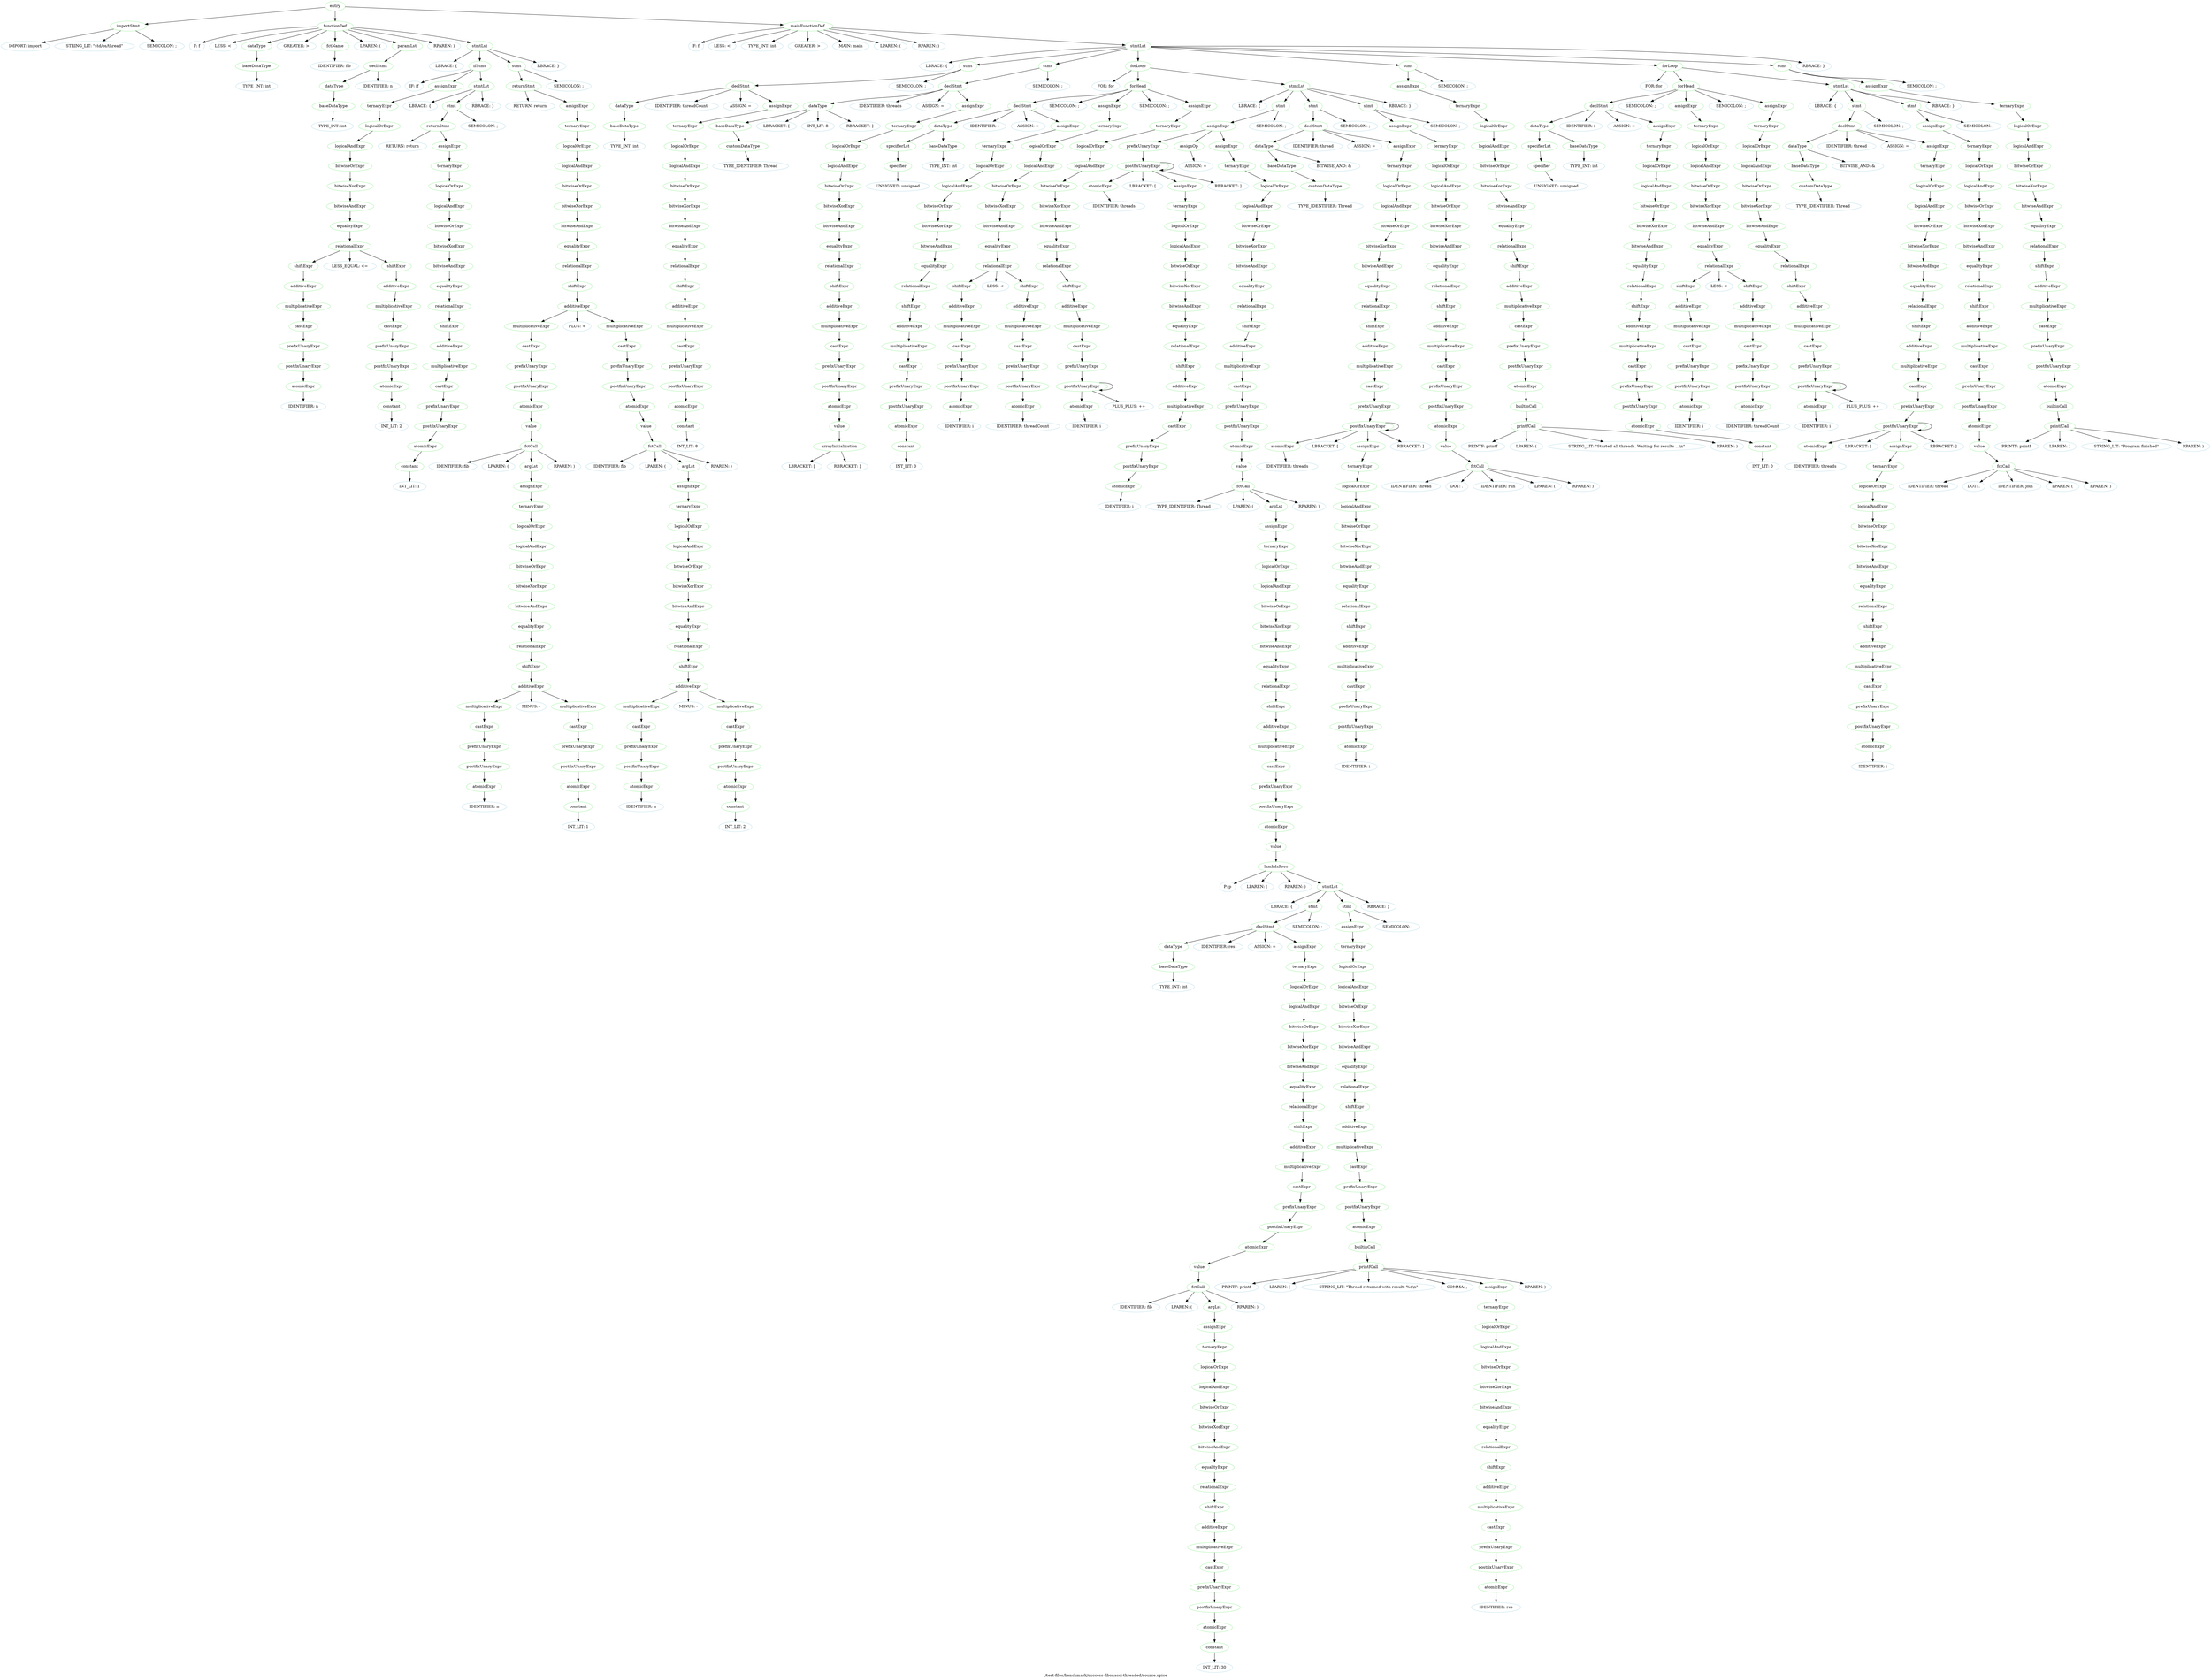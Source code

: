 digraph {
 rankdir="TB";
 label="./test-files/benchmark/success-fibonacci-threaded/source.spice";
 L1C0_entry [color="lightgreen",label="entry"];
 L1C0_importStmt [color="lightgreen",label="importStmt"];
 L1C0_entry -> L1C0_importStmt;
 L1C0 [color="lightblue",label="IMPORT: import"];
 L1C0_importStmt -> L1C0
 L1C7 [color="lightblue",label="STRING_LIT: \"std/os/thread\""];
 L1C0_importStmt -> L1C7
 L1C22 [color="lightblue",label="SEMICOLON: ;"];
 L1C0_importStmt -> L1C22
 L3C0_functionDef [color="lightgreen",label="functionDef"];
 L1C0_entry -> L3C0_functionDef;
 L3C0 [color="lightblue",label="F: f"];
 L3C0_functionDef -> L3C0
 L3C1 [color="lightblue",label="LESS: <"];
 L3C0_functionDef -> L3C1
 L3C2_dataType [color="lightgreen",label="dataType"];
 L3C0_functionDef -> L3C2_dataType;
 L3C2_baseDataType [color="lightgreen",label="baseDataType"];
 L3C2_dataType -> L3C2_baseDataType;
 L3C2 [color="lightblue",label="TYPE_INT: int"];
 L3C2_baseDataType -> L3C2
 L3C5 [color="lightblue",label="GREATER: >"];
 L3C0_functionDef -> L3C5
 L3C7_fctName [color="lightgreen",label="fctName"];
 L3C0_functionDef -> L3C7_fctName;
 L3C7 [color="lightblue",label="IDENTIFIER: fib"];
 L3C7_fctName -> L3C7
 L3C10 [color="lightblue",label="LPAREN: ("];
 L3C0_functionDef -> L3C10
 L3C11_paramLst [color="lightgreen",label="paramLst"];
 L3C0_functionDef -> L3C11_paramLst;
 L3C11_declStmt [color="lightgreen",label="declStmt"];
 L3C11_paramLst -> L3C11_declStmt;
 L3C11_dataType [color="lightgreen",label="dataType"];
 L3C11_declStmt -> L3C11_dataType;
 L3C11_baseDataType [color="lightgreen",label="baseDataType"];
 L3C11_dataType -> L3C11_baseDataType;
 L3C11 [color="lightblue",label="TYPE_INT: int"];
 L3C11_baseDataType -> L3C11
 L3C15 [color="lightblue",label="IDENTIFIER: n"];
 L3C11_declStmt -> L3C15
 L3C16 [color="lightblue",label="RPAREN: )"];
 L3C0_functionDef -> L3C16
 L3C18_stmtLst [color="lightgreen",label="stmtLst"];
 L3C0_functionDef -> L3C18_stmtLst;
 L3C18 [color="lightblue",label="LBRACE: {"];
 L3C18_stmtLst -> L3C18
 L4C4_ifStmt [color="lightgreen",label="ifStmt"];
 L3C18_stmtLst -> L4C4_ifStmt;
 L4C4 [color="lightblue",label="IF: if"];
 L4C4_ifStmt -> L4C4
 L4C7_assignExpr [color="lightgreen",label="assignExpr"];
 L4C4_ifStmt -> L4C7_assignExpr;
 L4C7_ternaryExpr [color="lightgreen",label="ternaryExpr"];
 L4C7_assignExpr -> L4C7_ternaryExpr;
 L4C7_logicalOrExpr [color="lightgreen",label="logicalOrExpr"];
 L4C7_ternaryExpr -> L4C7_logicalOrExpr;
 L4C7_logicalAndExpr [color="lightgreen",label="logicalAndExpr"];
 L4C7_logicalOrExpr -> L4C7_logicalAndExpr;
 L4C7_bitwiseOrExpr [color="lightgreen",label="bitwiseOrExpr"];
 L4C7_logicalAndExpr -> L4C7_bitwiseOrExpr;
 L4C7_bitwiseXorExpr [color="lightgreen",label="bitwiseXorExpr"];
 L4C7_bitwiseOrExpr -> L4C7_bitwiseXorExpr;
 L4C7_bitwiseAndExpr [color="lightgreen",label="bitwiseAndExpr"];
 L4C7_bitwiseXorExpr -> L4C7_bitwiseAndExpr;
 L4C7_equalityExpr [color="lightgreen",label="equalityExpr"];
 L4C7_bitwiseAndExpr -> L4C7_equalityExpr;
 L4C7_relationalExpr [color="lightgreen",label="relationalExpr"];
 L4C7_equalityExpr -> L4C7_relationalExpr;
 L4C7_shiftExpr [color="lightgreen",label="shiftExpr"];
 L4C7_relationalExpr -> L4C7_shiftExpr;
 L4C7_additiveExpr [color="lightgreen",label="additiveExpr"];
 L4C7_shiftExpr -> L4C7_additiveExpr;
 L4C7_multiplicativeExpr [color="lightgreen",label="multiplicativeExpr"];
 L4C7_additiveExpr -> L4C7_multiplicativeExpr;
 L4C7_castExpr [color="lightgreen",label="castExpr"];
 L4C7_multiplicativeExpr -> L4C7_castExpr;
 L4C7_prefixUnaryExpr [color="lightgreen",label="prefixUnaryExpr"];
 L4C7_castExpr -> L4C7_prefixUnaryExpr;
 L4C7_postfixUnaryExpr [color="lightgreen",label="postfixUnaryExpr"];
 L4C7_prefixUnaryExpr -> L4C7_postfixUnaryExpr;
 L4C7_atomicExpr [color="lightgreen",label="atomicExpr"];
 L4C7_postfixUnaryExpr -> L4C7_atomicExpr;
 L4C7 [color="lightblue",label="IDENTIFIER: n"];
 L4C7_atomicExpr -> L4C7
 L4C9 [color="lightblue",label="LESS_EQUAL: <="];
 L4C7_relationalExpr -> L4C9
 L4C12_shiftExpr [color="lightgreen",label="shiftExpr"];
 L4C7_relationalExpr -> L4C12_shiftExpr;
 L4C12_additiveExpr [color="lightgreen",label="additiveExpr"];
 L4C12_shiftExpr -> L4C12_additiveExpr;
 L4C12_multiplicativeExpr [color="lightgreen",label="multiplicativeExpr"];
 L4C12_additiveExpr -> L4C12_multiplicativeExpr;
 L4C12_castExpr [color="lightgreen",label="castExpr"];
 L4C12_multiplicativeExpr -> L4C12_castExpr;
 L4C12_prefixUnaryExpr [color="lightgreen",label="prefixUnaryExpr"];
 L4C12_castExpr -> L4C12_prefixUnaryExpr;
 L4C12_postfixUnaryExpr [color="lightgreen",label="postfixUnaryExpr"];
 L4C12_prefixUnaryExpr -> L4C12_postfixUnaryExpr;
 L4C12_atomicExpr [color="lightgreen",label="atomicExpr"];
 L4C12_postfixUnaryExpr -> L4C12_atomicExpr;
 L4C12_constant [color="lightgreen",label="constant"];
 L4C12_atomicExpr -> L4C12_constant;
 L4C12 [color="lightblue",label="INT_LIT: 2"];
 L4C12_constant -> L4C12
 L4C14_stmtLst [color="lightgreen",label="stmtLst"];
 L4C4_ifStmt -> L4C14_stmtLst;
 L4C14 [color="lightblue",label="LBRACE: {"];
 L4C14_stmtLst -> L4C14
 L4C16_stmt [color="lightgreen",label="stmt"];
 L4C14_stmtLst -> L4C16_stmt;
 L4C16_returnStmt [color="lightgreen",label="returnStmt"];
 L4C16_stmt -> L4C16_returnStmt;
 L4C16 [color="lightblue",label="RETURN: return"];
 L4C16_returnStmt -> L4C16
 L4C23_assignExpr [color="lightgreen",label="assignExpr"];
 L4C16_returnStmt -> L4C23_assignExpr;
 L4C23_ternaryExpr [color="lightgreen",label="ternaryExpr"];
 L4C23_assignExpr -> L4C23_ternaryExpr;
 L4C23_logicalOrExpr [color="lightgreen",label="logicalOrExpr"];
 L4C23_ternaryExpr -> L4C23_logicalOrExpr;
 L4C23_logicalAndExpr [color="lightgreen",label="logicalAndExpr"];
 L4C23_logicalOrExpr -> L4C23_logicalAndExpr;
 L4C23_bitwiseOrExpr [color="lightgreen",label="bitwiseOrExpr"];
 L4C23_logicalAndExpr -> L4C23_bitwiseOrExpr;
 L4C23_bitwiseXorExpr [color="lightgreen",label="bitwiseXorExpr"];
 L4C23_bitwiseOrExpr -> L4C23_bitwiseXorExpr;
 L4C23_bitwiseAndExpr [color="lightgreen",label="bitwiseAndExpr"];
 L4C23_bitwiseXorExpr -> L4C23_bitwiseAndExpr;
 L4C23_equalityExpr [color="lightgreen",label="equalityExpr"];
 L4C23_bitwiseAndExpr -> L4C23_equalityExpr;
 L4C23_relationalExpr [color="lightgreen",label="relationalExpr"];
 L4C23_equalityExpr -> L4C23_relationalExpr;
 L4C23_shiftExpr [color="lightgreen",label="shiftExpr"];
 L4C23_relationalExpr -> L4C23_shiftExpr;
 L4C23_additiveExpr [color="lightgreen",label="additiveExpr"];
 L4C23_shiftExpr -> L4C23_additiveExpr;
 L4C23_multiplicativeExpr [color="lightgreen",label="multiplicativeExpr"];
 L4C23_additiveExpr -> L4C23_multiplicativeExpr;
 L4C23_castExpr [color="lightgreen",label="castExpr"];
 L4C23_multiplicativeExpr -> L4C23_castExpr;
 L4C23_prefixUnaryExpr [color="lightgreen",label="prefixUnaryExpr"];
 L4C23_castExpr -> L4C23_prefixUnaryExpr;
 L4C23_postfixUnaryExpr [color="lightgreen",label="postfixUnaryExpr"];
 L4C23_prefixUnaryExpr -> L4C23_postfixUnaryExpr;
 L4C23_atomicExpr [color="lightgreen",label="atomicExpr"];
 L4C23_postfixUnaryExpr -> L4C23_atomicExpr;
 L4C23_constant [color="lightgreen",label="constant"];
 L4C23_atomicExpr -> L4C23_constant;
 L4C23 [color="lightblue",label="INT_LIT: 1"];
 L4C23_constant -> L4C23
 L4C24 [color="lightblue",label="SEMICOLON: ;"];
 L4C16_stmt -> L4C24
 L4C26 [color="lightblue",label="RBRACE: }"];
 L4C14_stmtLst -> L4C26
 L5C4_stmt [color="lightgreen",label="stmt"];
 L3C18_stmtLst -> L5C4_stmt;
 L5C4_returnStmt [color="lightgreen",label="returnStmt"];
 L5C4_stmt -> L5C4_returnStmt;
 L5C4 [color="lightblue",label="RETURN: return"];
 L5C4_returnStmt -> L5C4
 L5C11_assignExpr [color="lightgreen",label="assignExpr"];
 L5C4_returnStmt -> L5C11_assignExpr;
 L5C11_ternaryExpr [color="lightgreen",label="ternaryExpr"];
 L5C11_assignExpr -> L5C11_ternaryExpr;
 L5C11_logicalOrExpr [color="lightgreen",label="logicalOrExpr"];
 L5C11_ternaryExpr -> L5C11_logicalOrExpr;
 L5C11_logicalAndExpr [color="lightgreen",label="logicalAndExpr"];
 L5C11_logicalOrExpr -> L5C11_logicalAndExpr;
 L5C11_bitwiseOrExpr [color="lightgreen",label="bitwiseOrExpr"];
 L5C11_logicalAndExpr -> L5C11_bitwiseOrExpr;
 L5C11_bitwiseXorExpr [color="lightgreen",label="bitwiseXorExpr"];
 L5C11_bitwiseOrExpr -> L5C11_bitwiseXorExpr;
 L5C11_bitwiseAndExpr [color="lightgreen",label="bitwiseAndExpr"];
 L5C11_bitwiseXorExpr -> L5C11_bitwiseAndExpr;
 L5C11_equalityExpr [color="lightgreen",label="equalityExpr"];
 L5C11_bitwiseAndExpr -> L5C11_equalityExpr;
 L5C11_relationalExpr [color="lightgreen",label="relationalExpr"];
 L5C11_equalityExpr -> L5C11_relationalExpr;
 L5C11_shiftExpr [color="lightgreen",label="shiftExpr"];
 L5C11_relationalExpr -> L5C11_shiftExpr;
 L5C11_additiveExpr [color="lightgreen",label="additiveExpr"];
 L5C11_shiftExpr -> L5C11_additiveExpr;
 L5C11_multiplicativeExpr [color="lightgreen",label="multiplicativeExpr"];
 L5C11_additiveExpr -> L5C11_multiplicativeExpr;
 L5C11_castExpr [color="lightgreen",label="castExpr"];
 L5C11_multiplicativeExpr -> L5C11_castExpr;
 L5C11_prefixUnaryExpr [color="lightgreen",label="prefixUnaryExpr"];
 L5C11_castExpr -> L5C11_prefixUnaryExpr;
 L5C11_postfixUnaryExpr [color="lightgreen",label="postfixUnaryExpr"];
 L5C11_prefixUnaryExpr -> L5C11_postfixUnaryExpr;
 L5C11_atomicExpr [color="lightgreen",label="atomicExpr"];
 L5C11_postfixUnaryExpr -> L5C11_atomicExpr;
 L5C11_value [color="lightgreen",label="value"];
 L5C11_atomicExpr -> L5C11_value;
 L5C11_fctCall [color="lightgreen",label="fctCall"];
 L5C11_value -> L5C11_fctCall;
 L5C11 [color="lightblue",label="IDENTIFIER: fib"];
 L5C11_fctCall -> L5C11
 L5C14 [color="lightblue",label="LPAREN: ("];
 L5C11_fctCall -> L5C14
 L5C15_argLst [color="lightgreen",label="argLst"];
 L5C11_fctCall -> L5C15_argLst;
 L5C15_assignExpr [color="lightgreen",label="assignExpr"];
 L5C15_argLst -> L5C15_assignExpr;
 L5C15_ternaryExpr [color="lightgreen",label="ternaryExpr"];
 L5C15_assignExpr -> L5C15_ternaryExpr;
 L5C15_logicalOrExpr [color="lightgreen",label="logicalOrExpr"];
 L5C15_ternaryExpr -> L5C15_logicalOrExpr;
 L5C15_logicalAndExpr [color="lightgreen",label="logicalAndExpr"];
 L5C15_logicalOrExpr -> L5C15_logicalAndExpr;
 L5C15_bitwiseOrExpr [color="lightgreen",label="bitwiseOrExpr"];
 L5C15_logicalAndExpr -> L5C15_bitwiseOrExpr;
 L5C15_bitwiseXorExpr [color="lightgreen",label="bitwiseXorExpr"];
 L5C15_bitwiseOrExpr -> L5C15_bitwiseXorExpr;
 L5C15_bitwiseAndExpr [color="lightgreen",label="bitwiseAndExpr"];
 L5C15_bitwiseXorExpr -> L5C15_bitwiseAndExpr;
 L5C15_equalityExpr [color="lightgreen",label="equalityExpr"];
 L5C15_bitwiseAndExpr -> L5C15_equalityExpr;
 L5C15_relationalExpr [color="lightgreen",label="relationalExpr"];
 L5C15_equalityExpr -> L5C15_relationalExpr;
 L5C15_shiftExpr [color="lightgreen",label="shiftExpr"];
 L5C15_relationalExpr -> L5C15_shiftExpr;
 L5C15_additiveExpr [color="lightgreen",label="additiveExpr"];
 L5C15_shiftExpr -> L5C15_additiveExpr;
 L5C15_multiplicativeExpr [color="lightgreen",label="multiplicativeExpr"];
 L5C15_additiveExpr -> L5C15_multiplicativeExpr;
 L5C15_castExpr [color="lightgreen",label="castExpr"];
 L5C15_multiplicativeExpr -> L5C15_castExpr;
 L5C15_prefixUnaryExpr [color="lightgreen",label="prefixUnaryExpr"];
 L5C15_castExpr -> L5C15_prefixUnaryExpr;
 L5C15_postfixUnaryExpr [color="lightgreen",label="postfixUnaryExpr"];
 L5C15_prefixUnaryExpr -> L5C15_postfixUnaryExpr;
 L5C15_atomicExpr [color="lightgreen",label="atomicExpr"];
 L5C15_postfixUnaryExpr -> L5C15_atomicExpr;
 L5C15 [color="lightblue",label="IDENTIFIER: n"];
 L5C15_atomicExpr -> L5C15
 L5C17 [color="lightblue",label="MINUS: -"];
 L5C15_additiveExpr -> L5C17
 L5C19_multiplicativeExpr [color="lightgreen",label="multiplicativeExpr"];
 L5C15_additiveExpr -> L5C19_multiplicativeExpr;
 L5C19_castExpr [color="lightgreen",label="castExpr"];
 L5C19_multiplicativeExpr -> L5C19_castExpr;
 L5C19_prefixUnaryExpr [color="lightgreen",label="prefixUnaryExpr"];
 L5C19_castExpr -> L5C19_prefixUnaryExpr;
 L5C19_postfixUnaryExpr [color="lightgreen",label="postfixUnaryExpr"];
 L5C19_prefixUnaryExpr -> L5C19_postfixUnaryExpr;
 L5C19_atomicExpr [color="lightgreen",label="atomicExpr"];
 L5C19_postfixUnaryExpr -> L5C19_atomicExpr;
 L5C19_constant [color="lightgreen",label="constant"];
 L5C19_atomicExpr -> L5C19_constant;
 L5C19 [color="lightblue",label="INT_LIT: 1"];
 L5C19_constant -> L5C19
 L5C20 [color="lightblue",label="RPAREN: )"];
 L5C11_fctCall -> L5C20
 L5C22 [color="lightblue",label="PLUS: +"];
 L5C11_additiveExpr -> L5C22
 L5C24_multiplicativeExpr [color="lightgreen",label="multiplicativeExpr"];
 L5C11_additiveExpr -> L5C24_multiplicativeExpr;
 L5C24_castExpr [color="lightgreen",label="castExpr"];
 L5C24_multiplicativeExpr -> L5C24_castExpr;
 L5C24_prefixUnaryExpr [color="lightgreen",label="prefixUnaryExpr"];
 L5C24_castExpr -> L5C24_prefixUnaryExpr;
 L5C24_postfixUnaryExpr [color="lightgreen",label="postfixUnaryExpr"];
 L5C24_prefixUnaryExpr -> L5C24_postfixUnaryExpr;
 L5C24_atomicExpr [color="lightgreen",label="atomicExpr"];
 L5C24_postfixUnaryExpr -> L5C24_atomicExpr;
 L5C24_value [color="lightgreen",label="value"];
 L5C24_atomicExpr -> L5C24_value;
 L5C24_fctCall [color="lightgreen",label="fctCall"];
 L5C24_value -> L5C24_fctCall;
 L5C24 [color="lightblue",label="IDENTIFIER: fib"];
 L5C24_fctCall -> L5C24
 L5C27 [color="lightblue",label="LPAREN: ("];
 L5C24_fctCall -> L5C27
 L5C28_argLst [color="lightgreen",label="argLst"];
 L5C24_fctCall -> L5C28_argLst;
 L5C28_assignExpr [color="lightgreen",label="assignExpr"];
 L5C28_argLst -> L5C28_assignExpr;
 L5C28_ternaryExpr [color="lightgreen",label="ternaryExpr"];
 L5C28_assignExpr -> L5C28_ternaryExpr;
 L5C28_logicalOrExpr [color="lightgreen",label="logicalOrExpr"];
 L5C28_ternaryExpr -> L5C28_logicalOrExpr;
 L5C28_logicalAndExpr [color="lightgreen",label="logicalAndExpr"];
 L5C28_logicalOrExpr -> L5C28_logicalAndExpr;
 L5C28_bitwiseOrExpr [color="lightgreen",label="bitwiseOrExpr"];
 L5C28_logicalAndExpr -> L5C28_bitwiseOrExpr;
 L5C28_bitwiseXorExpr [color="lightgreen",label="bitwiseXorExpr"];
 L5C28_bitwiseOrExpr -> L5C28_bitwiseXorExpr;
 L5C28_bitwiseAndExpr [color="lightgreen",label="bitwiseAndExpr"];
 L5C28_bitwiseXorExpr -> L5C28_bitwiseAndExpr;
 L5C28_equalityExpr [color="lightgreen",label="equalityExpr"];
 L5C28_bitwiseAndExpr -> L5C28_equalityExpr;
 L5C28_relationalExpr [color="lightgreen",label="relationalExpr"];
 L5C28_equalityExpr -> L5C28_relationalExpr;
 L5C28_shiftExpr [color="lightgreen",label="shiftExpr"];
 L5C28_relationalExpr -> L5C28_shiftExpr;
 L5C28_additiveExpr [color="lightgreen",label="additiveExpr"];
 L5C28_shiftExpr -> L5C28_additiveExpr;
 L5C28_multiplicativeExpr [color="lightgreen",label="multiplicativeExpr"];
 L5C28_additiveExpr -> L5C28_multiplicativeExpr;
 L5C28_castExpr [color="lightgreen",label="castExpr"];
 L5C28_multiplicativeExpr -> L5C28_castExpr;
 L5C28_prefixUnaryExpr [color="lightgreen",label="prefixUnaryExpr"];
 L5C28_castExpr -> L5C28_prefixUnaryExpr;
 L5C28_postfixUnaryExpr [color="lightgreen",label="postfixUnaryExpr"];
 L5C28_prefixUnaryExpr -> L5C28_postfixUnaryExpr;
 L5C28_atomicExpr [color="lightgreen",label="atomicExpr"];
 L5C28_postfixUnaryExpr -> L5C28_atomicExpr;
 L5C28 [color="lightblue",label="IDENTIFIER: n"];
 L5C28_atomicExpr -> L5C28
 L5C30 [color="lightblue",label="MINUS: -"];
 L5C28_additiveExpr -> L5C30
 L5C32_multiplicativeExpr [color="lightgreen",label="multiplicativeExpr"];
 L5C28_additiveExpr -> L5C32_multiplicativeExpr;
 L5C32_castExpr [color="lightgreen",label="castExpr"];
 L5C32_multiplicativeExpr -> L5C32_castExpr;
 L5C32_prefixUnaryExpr [color="lightgreen",label="prefixUnaryExpr"];
 L5C32_castExpr -> L5C32_prefixUnaryExpr;
 L5C32_postfixUnaryExpr [color="lightgreen",label="postfixUnaryExpr"];
 L5C32_prefixUnaryExpr -> L5C32_postfixUnaryExpr;
 L5C32_atomicExpr [color="lightgreen",label="atomicExpr"];
 L5C32_postfixUnaryExpr -> L5C32_atomicExpr;
 L5C32_constant [color="lightgreen",label="constant"];
 L5C32_atomicExpr -> L5C32_constant;
 L5C32 [color="lightblue",label="INT_LIT: 2"];
 L5C32_constant -> L5C32
 L5C33 [color="lightblue",label="RPAREN: )"];
 L5C24_fctCall -> L5C33
 L5C34 [color="lightblue",label="SEMICOLON: ;"];
 L5C4_stmt -> L5C34
 L6C0 [color="lightblue",label="RBRACE: }"];
 L3C18_stmtLst -> L6C0
 L8C0_mainFunctionDef [color="lightgreen",label="mainFunctionDef"];
 L1C0_entry -> L8C0_mainFunctionDef;
 L8C0 [color="lightblue",label="F: f"];
 L8C0_mainFunctionDef -> L8C0
 L8C1 [color="lightblue",label="LESS: <"];
 L8C0_mainFunctionDef -> L8C1
 L8C2 [color="lightblue",label="TYPE_INT: int"];
 L8C0_mainFunctionDef -> L8C2
 L8C5 [color="lightblue",label="GREATER: >"];
 L8C0_mainFunctionDef -> L8C5
 L8C7 [color="lightblue",label="MAIN: main"];
 L8C0_mainFunctionDef -> L8C7
 L8C11 [color="lightblue",label="LPAREN: ("];
 L8C0_mainFunctionDef -> L8C11
 L8C12 [color="lightblue",label="RPAREN: )"];
 L8C0_mainFunctionDef -> L8C12
 L8C14_stmtLst [color="lightgreen",label="stmtLst"];
 L8C0_mainFunctionDef -> L8C14_stmtLst;
 L8C14 [color="lightblue",label="LBRACE: {"];
 L8C14_stmtLst -> L8C14
 L9C4_stmt [color="lightgreen",label="stmt"];
 L8C14_stmtLst -> L9C4_stmt;
 L9C4_declStmt [color="lightgreen",label="declStmt"];
 L9C4_stmt -> L9C4_declStmt;
 L9C4_dataType [color="lightgreen",label="dataType"];
 L9C4_declStmt -> L9C4_dataType;
 L9C4_baseDataType [color="lightgreen",label="baseDataType"];
 L9C4_dataType -> L9C4_baseDataType;
 L9C4 [color="lightblue",label="TYPE_INT: int"];
 L9C4_baseDataType -> L9C4
 L9C8 [color="lightblue",label="IDENTIFIER: threadCount"];
 L9C4_declStmt -> L9C8
 L9C20 [color="lightblue",label="ASSIGN: ="];
 L9C4_declStmt -> L9C20
 L9C22_assignExpr [color="lightgreen",label="assignExpr"];
 L9C4_declStmt -> L9C22_assignExpr;
 L9C22_ternaryExpr [color="lightgreen",label="ternaryExpr"];
 L9C22_assignExpr -> L9C22_ternaryExpr;
 L9C22_logicalOrExpr [color="lightgreen",label="logicalOrExpr"];
 L9C22_ternaryExpr -> L9C22_logicalOrExpr;
 L9C22_logicalAndExpr [color="lightgreen",label="logicalAndExpr"];
 L9C22_logicalOrExpr -> L9C22_logicalAndExpr;
 L9C22_bitwiseOrExpr [color="lightgreen",label="bitwiseOrExpr"];
 L9C22_logicalAndExpr -> L9C22_bitwiseOrExpr;
 L9C22_bitwiseXorExpr [color="lightgreen",label="bitwiseXorExpr"];
 L9C22_bitwiseOrExpr -> L9C22_bitwiseXorExpr;
 L9C22_bitwiseAndExpr [color="lightgreen",label="bitwiseAndExpr"];
 L9C22_bitwiseXorExpr -> L9C22_bitwiseAndExpr;
 L9C22_equalityExpr [color="lightgreen",label="equalityExpr"];
 L9C22_bitwiseAndExpr -> L9C22_equalityExpr;
 L9C22_relationalExpr [color="lightgreen",label="relationalExpr"];
 L9C22_equalityExpr -> L9C22_relationalExpr;
 L9C22_shiftExpr [color="lightgreen",label="shiftExpr"];
 L9C22_relationalExpr -> L9C22_shiftExpr;
 L9C22_additiveExpr [color="lightgreen",label="additiveExpr"];
 L9C22_shiftExpr -> L9C22_additiveExpr;
 L9C22_multiplicativeExpr [color="lightgreen",label="multiplicativeExpr"];
 L9C22_additiveExpr -> L9C22_multiplicativeExpr;
 L9C22_castExpr [color="lightgreen",label="castExpr"];
 L9C22_multiplicativeExpr -> L9C22_castExpr;
 L9C22_prefixUnaryExpr [color="lightgreen",label="prefixUnaryExpr"];
 L9C22_castExpr -> L9C22_prefixUnaryExpr;
 L9C22_postfixUnaryExpr [color="lightgreen",label="postfixUnaryExpr"];
 L9C22_prefixUnaryExpr -> L9C22_postfixUnaryExpr;
 L9C22_atomicExpr [color="lightgreen",label="atomicExpr"];
 L9C22_postfixUnaryExpr -> L9C22_atomicExpr;
 L9C22_constant [color="lightgreen",label="constant"];
 L9C22_atomicExpr -> L9C22_constant;
 L9C22 [color="lightblue",label="INT_LIT: 8"];
 L9C22_constant -> L9C22
 L9C23 [color="lightblue",label="SEMICOLON: ;"];
 L9C4_stmt -> L9C23
 L10C4_stmt [color="lightgreen",label="stmt"];
 L8C14_stmtLst -> L10C4_stmt;
 L10C4_declStmt [color="lightgreen",label="declStmt"];
 L10C4_stmt -> L10C4_declStmt;
 L10C4_dataType [color="lightgreen",label="dataType"];
 L10C4_declStmt -> L10C4_dataType;
 L10C4_baseDataType [color="lightgreen",label="baseDataType"];
 L10C4_dataType -> L10C4_baseDataType;
 L10C4_customDataType [color="lightgreen",label="customDataType"];
 L10C4_baseDataType -> L10C4_customDataType;
 L10C4 [color="lightblue",label="TYPE_IDENTIFIER: Thread"];
 L10C4_customDataType -> L10C4
 L10C10 [color="lightblue",label="LBRACKET: ["];
 L10C4_dataType -> L10C10
 L10C11 [color="lightblue",label="INT_LIT: 8"];
 L10C4_dataType -> L10C11
 L10C12 [color="lightblue",label="RBRACKET: ]"];
 L10C4_dataType -> L10C12
 L10C14 [color="lightblue",label="IDENTIFIER: threads"];
 L10C4_declStmt -> L10C14
 L10C22 [color="lightblue",label="ASSIGN: ="];
 L10C4_declStmt -> L10C22
 L10C24_assignExpr [color="lightgreen",label="assignExpr"];
 L10C4_declStmt -> L10C24_assignExpr;
 L10C24_ternaryExpr [color="lightgreen",label="ternaryExpr"];
 L10C24_assignExpr -> L10C24_ternaryExpr;
 L10C24_logicalOrExpr [color="lightgreen",label="logicalOrExpr"];
 L10C24_ternaryExpr -> L10C24_logicalOrExpr;
 L10C24_logicalAndExpr [color="lightgreen",label="logicalAndExpr"];
 L10C24_logicalOrExpr -> L10C24_logicalAndExpr;
 L10C24_bitwiseOrExpr [color="lightgreen",label="bitwiseOrExpr"];
 L10C24_logicalAndExpr -> L10C24_bitwiseOrExpr;
 L10C24_bitwiseXorExpr [color="lightgreen",label="bitwiseXorExpr"];
 L10C24_bitwiseOrExpr -> L10C24_bitwiseXorExpr;
 L10C24_bitwiseAndExpr [color="lightgreen",label="bitwiseAndExpr"];
 L10C24_bitwiseXorExpr -> L10C24_bitwiseAndExpr;
 L10C24_equalityExpr [color="lightgreen",label="equalityExpr"];
 L10C24_bitwiseAndExpr -> L10C24_equalityExpr;
 L10C24_relationalExpr [color="lightgreen",label="relationalExpr"];
 L10C24_equalityExpr -> L10C24_relationalExpr;
 L10C24_shiftExpr [color="lightgreen",label="shiftExpr"];
 L10C24_relationalExpr -> L10C24_shiftExpr;
 L10C24_additiveExpr [color="lightgreen",label="additiveExpr"];
 L10C24_shiftExpr -> L10C24_additiveExpr;
 L10C24_multiplicativeExpr [color="lightgreen",label="multiplicativeExpr"];
 L10C24_additiveExpr -> L10C24_multiplicativeExpr;
 L10C24_castExpr [color="lightgreen",label="castExpr"];
 L10C24_multiplicativeExpr -> L10C24_castExpr;
 L10C24_prefixUnaryExpr [color="lightgreen",label="prefixUnaryExpr"];
 L10C24_castExpr -> L10C24_prefixUnaryExpr;
 L10C24_postfixUnaryExpr [color="lightgreen",label="postfixUnaryExpr"];
 L10C24_prefixUnaryExpr -> L10C24_postfixUnaryExpr;
 L10C24_atomicExpr [color="lightgreen",label="atomicExpr"];
 L10C24_postfixUnaryExpr -> L10C24_atomicExpr;
 L10C24_value [color="lightgreen",label="value"];
 L10C24_atomicExpr -> L10C24_value;
 L10C24_arrayInitialization [color="lightgreen",label="arrayInitialization"];
 L10C24_value -> L10C24_arrayInitialization;
 L10C24 [color="lightblue",label="LBRACKET: ["];
 L10C24_arrayInitialization -> L10C24
 L10C25 [color="lightblue",label="RBRACKET: ]"];
 L10C24_arrayInitialization -> L10C25
 L10C26 [color="lightblue",label="SEMICOLON: ;"];
 L10C4_stmt -> L10C26
 L11C4_forLoop [color="lightgreen",label="forLoop"];
 L8C14_stmtLst -> L11C4_forLoop;
 L11C4 [color="lightblue",label="FOR: for"];
 L11C4_forLoop -> L11C4
 L11C8_forHead [color="lightgreen",label="forHead"];
 L11C4_forLoop -> L11C8_forHead;
 L11C8_declStmt [color="lightgreen",label="declStmt"];
 L11C8_forHead -> L11C8_declStmt;
 L11C8_dataType [color="lightgreen",label="dataType"];
 L11C8_declStmt -> L11C8_dataType;
 L11C8_specifierLst [color="lightgreen",label="specifierLst"];
 L11C8_dataType -> L11C8_specifierLst;
 L11C8_specifier [color="lightgreen",label="specifier"];
 L11C8_specifierLst -> L11C8_specifier;
 L11C8 [color="lightblue",label="UNSIGNED: unsigned"];
 L11C8_specifier -> L11C8
 L11C17_baseDataType [color="lightgreen",label="baseDataType"];
 L11C8_dataType -> L11C17_baseDataType;
 L11C17 [color="lightblue",label="TYPE_INT: int"];
 L11C17_baseDataType -> L11C17
 L11C21 [color="lightblue",label="IDENTIFIER: i"];
 L11C8_declStmt -> L11C21
 L11C23 [color="lightblue",label="ASSIGN: ="];
 L11C8_declStmt -> L11C23
 L11C25_assignExpr [color="lightgreen",label="assignExpr"];
 L11C8_declStmt -> L11C25_assignExpr;
 L11C25_ternaryExpr [color="lightgreen",label="ternaryExpr"];
 L11C25_assignExpr -> L11C25_ternaryExpr;
 L11C25_logicalOrExpr [color="lightgreen",label="logicalOrExpr"];
 L11C25_ternaryExpr -> L11C25_logicalOrExpr;
 L11C25_logicalAndExpr [color="lightgreen",label="logicalAndExpr"];
 L11C25_logicalOrExpr -> L11C25_logicalAndExpr;
 L11C25_bitwiseOrExpr [color="lightgreen",label="bitwiseOrExpr"];
 L11C25_logicalAndExpr -> L11C25_bitwiseOrExpr;
 L11C25_bitwiseXorExpr [color="lightgreen",label="bitwiseXorExpr"];
 L11C25_bitwiseOrExpr -> L11C25_bitwiseXorExpr;
 L11C25_bitwiseAndExpr [color="lightgreen",label="bitwiseAndExpr"];
 L11C25_bitwiseXorExpr -> L11C25_bitwiseAndExpr;
 L11C25_equalityExpr [color="lightgreen",label="equalityExpr"];
 L11C25_bitwiseAndExpr -> L11C25_equalityExpr;
 L11C25_relationalExpr [color="lightgreen",label="relationalExpr"];
 L11C25_equalityExpr -> L11C25_relationalExpr;
 L11C25_shiftExpr [color="lightgreen",label="shiftExpr"];
 L11C25_relationalExpr -> L11C25_shiftExpr;
 L11C25_additiveExpr [color="lightgreen",label="additiveExpr"];
 L11C25_shiftExpr -> L11C25_additiveExpr;
 L11C25_multiplicativeExpr [color="lightgreen",label="multiplicativeExpr"];
 L11C25_additiveExpr -> L11C25_multiplicativeExpr;
 L11C25_castExpr [color="lightgreen",label="castExpr"];
 L11C25_multiplicativeExpr -> L11C25_castExpr;
 L11C25_prefixUnaryExpr [color="lightgreen",label="prefixUnaryExpr"];
 L11C25_castExpr -> L11C25_prefixUnaryExpr;
 L11C25_postfixUnaryExpr [color="lightgreen",label="postfixUnaryExpr"];
 L11C25_prefixUnaryExpr -> L11C25_postfixUnaryExpr;
 L11C25_atomicExpr [color="lightgreen",label="atomicExpr"];
 L11C25_postfixUnaryExpr -> L11C25_atomicExpr;
 L11C25_constant [color="lightgreen",label="constant"];
 L11C25_atomicExpr -> L11C25_constant;
 L11C25 [color="lightblue",label="INT_LIT: 0"];
 L11C25_constant -> L11C25
 L11C26 [color="lightblue",label="SEMICOLON: ;"];
 L11C8_forHead -> L11C26
 L11C28_assignExpr [color="lightgreen",label="assignExpr"];
 L11C8_forHead -> L11C28_assignExpr;
 L11C28_ternaryExpr [color="lightgreen",label="ternaryExpr"];
 L11C28_assignExpr -> L11C28_ternaryExpr;
 L11C28_logicalOrExpr [color="lightgreen",label="logicalOrExpr"];
 L11C28_ternaryExpr -> L11C28_logicalOrExpr;
 L11C28_logicalAndExpr [color="lightgreen",label="logicalAndExpr"];
 L11C28_logicalOrExpr -> L11C28_logicalAndExpr;
 L11C28_bitwiseOrExpr [color="lightgreen",label="bitwiseOrExpr"];
 L11C28_logicalAndExpr -> L11C28_bitwiseOrExpr;
 L11C28_bitwiseXorExpr [color="lightgreen",label="bitwiseXorExpr"];
 L11C28_bitwiseOrExpr -> L11C28_bitwiseXorExpr;
 L11C28_bitwiseAndExpr [color="lightgreen",label="bitwiseAndExpr"];
 L11C28_bitwiseXorExpr -> L11C28_bitwiseAndExpr;
 L11C28_equalityExpr [color="lightgreen",label="equalityExpr"];
 L11C28_bitwiseAndExpr -> L11C28_equalityExpr;
 L11C28_relationalExpr [color="lightgreen",label="relationalExpr"];
 L11C28_equalityExpr -> L11C28_relationalExpr;
 L11C28_shiftExpr [color="lightgreen",label="shiftExpr"];
 L11C28_relationalExpr -> L11C28_shiftExpr;
 L11C28_additiveExpr [color="lightgreen",label="additiveExpr"];
 L11C28_shiftExpr -> L11C28_additiveExpr;
 L11C28_multiplicativeExpr [color="lightgreen",label="multiplicativeExpr"];
 L11C28_additiveExpr -> L11C28_multiplicativeExpr;
 L11C28_castExpr [color="lightgreen",label="castExpr"];
 L11C28_multiplicativeExpr -> L11C28_castExpr;
 L11C28_prefixUnaryExpr [color="lightgreen",label="prefixUnaryExpr"];
 L11C28_castExpr -> L11C28_prefixUnaryExpr;
 L11C28_postfixUnaryExpr [color="lightgreen",label="postfixUnaryExpr"];
 L11C28_prefixUnaryExpr -> L11C28_postfixUnaryExpr;
 L11C28_atomicExpr [color="lightgreen",label="atomicExpr"];
 L11C28_postfixUnaryExpr -> L11C28_atomicExpr;
 L11C28 [color="lightblue",label="IDENTIFIER: i"];
 L11C28_atomicExpr -> L11C28
 L11C30 [color="lightblue",label="LESS: <"];
 L11C28_relationalExpr -> L11C30
 L11C32_shiftExpr [color="lightgreen",label="shiftExpr"];
 L11C28_relationalExpr -> L11C32_shiftExpr;
 L11C32_additiveExpr [color="lightgreen",label="additiveExpr"];
 L11C32_shiftExpr -> L11C32_additiveExpr;
 L11C32_multiplicativeExpr [color="lightgreen",label="multiplicativeExpr"];
 L11C32_additiveExpr -> L11C32_multiplicativeExpr;
 L11C32_castExpr [color="lightgreen",label="castExpr"];
 L11C32_multiplicativeExpr -> L11C32_castExpr;
 L11C32_prefixUnaryExpr [color="lightgreen",label="prefixUnaryExpr"];
 L11C32_castExpr -> L11C32_prefixUnaryExpr;
 L11C32_postfixUnaryExpr [color="lightgreen",label="postfixUnaryExpr"];
 L11C32_prefixUnaryExpr -> L11C32_postfixUnaryExpr;
 L11C32_atomicExpr [color="lightgreen",label="atomicExpr"];
 L11C32_postfixUnaryExpr -> L11C32_atomicExpr;
 L11C32 [color="lightblue",label="IDENTIFIER: threadCount"];
 L11C32_atomicExpr -> L11C32
 L11C43 [color="lightblue",label="SEMICOLON: ;"];
 L11C8_forHead -> L11C43
 L11C45_assignExpr [color="lightgreen",label="assignExpr"];
 L11C8_forHead -> L11C45_assignExpr;
 L11C45_ternaryExpr [color="lightgreen",label="ternaryExpr"];
 L11C45_assignExpr -> L11C45_ternaryExpr;
 L11C45_logicalOrExpr [color="lightgreen",label="logicalOrExpr"];
 L11C45_ternaryExpr -> L11C45_logicalOrExpr;
 L11C45_logicalAndExpr [color="lightgreen",label="logicalAndExpr"];
 L11C45_logicalOrExpr -> L11C45_logicalAndExpr;
 L11C45_bitwiseOrExpr [color="lightgreen",label="bitwiseOrExpr"];
 L11C45_logicalAndExpr -> L11C45_bitwiseOrExpr;
 L11C45_bitwiseXorExpr [color="lightgreen",label="bitwiseXorExpr"];
 L11C45_bitwiseOrExpr -> L11C45_bitwiseXorExpr;
 L11C45_bitwiseAndExpr [color="lightgreen",label="bitwiseAndExpr"];
 L11C45_bitwiseXorExpr -> L11C45_bitwiseAndExpr;
 L11C45_equalityExpr [color="lightgreen",label="equalityExpr"];
 L11C45_bitwiseAndExpr -> L11C45_equalityExpr;
 L11C45_relationalExpr [color="lightgreen",label="relationalExpr"];
 L11C45_equalityExpr -> L11C45_relationalExpr;
 L11C45_shiftExpr [color="lightgreen",label="shiftExpr"];
 L11C45_relationalExpr -> L11C45_shiftExpr;
 L11C45_additiveExpr [color="lightgreen",label="additiveExpr"];
 L11C45_shiftExpr -> L11C45_additiveExpr;
 L11C45_multiplicativeExpr [color="lightgreen",label="multiplicativeExpr"];
 L11C45_additiveExpr -> L11C45_multiplicativeExpr;
 L11C45_castExpr [color="lightgreen",label="castExpr"];
 L11C45_multiplicativeExpr -> L11C45_castExpr;
 L11C45_prefixUnaryExpr [color="lightgreen",label="prefixUnaryExpr"];
 L11C45_castExpr -> L11C45_prefixUnaryExpr;
 L11C45_postfixUnaryExpr [color="lightgreen",label="postfixUnaryExpr"];
 L11C45_prefixUnaryExpr -> L11C45_postfixUnaryExpr;
 L11C45_postfixUnaryExpr [color="lightgreen",label="postfixUnaryExpr"];
 L11C45_postfixUnaryExpr -> L11C45_postfixUnaryExpr;
 L11C45_atomicExpr [color="lightgreen",label="atomicExpr"];
 L11C45_postfixUnaryExpr -> L11C45_atomicExpr;
 L11C45 [color="lightblue",label="IDENTIFIER: i"];
 L11C45_atomicExpr -> L11C45
 L11C46 [color="lightblue",label="PLUS_PLUS: ++"];
 L11C45_postfixUnaryExpr -> L11C46
 L11C49_stmtLst [color="lightgreen",label="stmtLst"];
 L11C4_forLoop -> L11C49_stmtLst;
 L11C49 [color="lightblue",label="LBRACE: {"];
 L11C49_stmtLst -> L11C49
 L12C8_stmt [color="lightgreen",label="stmt"];
 L11C49_stmtLst -> L12C8_stmt;
 L12C8_assignExpr [color="lightgreen",label="assignExpr"];
 L12C8_stmt -> L12C8_assignExpr;
 L12C8_prefixUnaryExpr [color="lightgreen",label="prefixUnaryExpr"];
 L12C8_assignExpr -> L12C8_prefixUnaryExpr;
 L12C8_postfixUnaryExpr [color="lightgreen",label="postfixUnaryExpr"];
 L12C8_prefixUnaryExpr -> L12C8_postfixUnaryExpr;
 L12C8_postfixUnaryExpr [color="lightgreen",label="postfixUnaryExpr"];
 L12C8_postfixUnaryExpr -> L12C8_postfixUnaryExpr;
 L12C8_atomicExpr [color="lightgreen",label="atomicExpr"];
 L12C8_postfixUnaryExpr -> L12C8_atomicExpr;
 L12C8 [color="lightblue",label="IDENTIFIER: threads"];
 L12C8_atomicExpr -> L12C8
 L12C15 [color="lightblue",label="LBRACKET: ["];
 L12C8_postfixUnaryExpr -> L12C15
 L12C16_assignExpr [color="lightgreen",label="assignExpr"];
 L12C8_postfixUnaryExpr -> L12C16_assignExpr;
 L12C16_ternaryExpr [color="lightgreen",label="ternaryExpr"];
 L12C16_assignExpr -> L12C16_ternaryExpr;
 L12C16_logicalOrExpr [color="lightgreen",label="logicalOrExpr"];
 L12C16_ternaryExpr -> L12C16_logicalOrExpr;
 L12C16_logicalAndExpr [color="lightgreen",label="logicalAndExpr"];
 L12C16_logicalOrExpr -> L12C16_logicalAndExpr;
 L12C16_bitwiseOrExpr [color="lightgreen",label="bitwiseOrExpr"];
 L12C16_logicalAndExpr -> L12C16_bitwiseOrExpr;
 L12C16_bitwiseXorExpr [color="lightgreen",label="bitwiseXorExpr"];
 L12C16_bitwiseOrExpr -> L12C16_bitwiseXorExpr;
 L12C16_bitwiseAndExpr [color="lightgreen",label="bitwiseAndExpr"];
 L12C16_bitwiseXorExpr -> L12C16_bitwiseAndExpr;
 L12C16_equalityExpr [color="lightgreen",label="equalityExpr"];
 L12C16_bitwiseAndExpr -> L12C16_equalityExpr;
 L12C16_relationalExpr [color="lightgreen",label="relationalExpr"];
 L12C16_equalityExpr -> L12C16_relationalExpr;
 L12C16_shiftExpr [color="lightgreen",label="shiftExpr"];
 L12C16_relationalExpr -> L12C16_shiftExpr;
 L12C16_additiveExpr [color="lightgreen",label="additiveExpr"];
 L12C16_shiftExpr -> L12C16_additiveExpr;
 L12C16_multiplicativeExpr [color="lightgreen",label="multiplicativeExpr"];
 L12C16_additiveExpr -> L12C16_multiplicativeExpr;
 L12C16_castExpr [color="lightgreen",label="castExpr"];
 L12C16_multiplicativeExpr -> L12C16_castExpr;
 L12C16_prefixUnaryExpr [color="lightgreen",label="prefixUnaryExpr"];
 L12C16_castExpr -> L12C16_prefixUnaryExpr;
 L12C16_postfixUnaryExpr [color="lightgreen",label="postfixUnaryExpr"];
 L12C16_prefixUnaryExpr -> L12C16_postfixUnaryExpr;
 L12C16_atomicExpr [color="lightgreen",label="atomicExpr"];
 L12C16_postfixUnaryExpr -> L12C16_atomicExpr;
 L12C16 [color="lightblue",label="IDENTIFIER: i"];
 L12C16_atomicExpr -> L12C16
 L12C17 [color="lightblue",label="RBRACKET: ]"];
 L12C8_postfixUnaryExpr -> L12C17
 L12C19_assignOp [color="lightgreen",label="assignOp"];
 L12C8_assignExpr -> L12C19_assignOp;
 L12C19 [color="lightblue",label="ASSIGN: ="];
 L12C19_assignOp -> L12C19
 L12C21_assignExpr [color="lightgreen",label="assignExpr"];
 L12C8_assignExpr -> L12C21_assignExpr;
 L12C21_ternaryExpr [color="lightgreen",label="ternaryExpr"];
 L12C21_assignExpr -> L12C21_ternaryExpr;
 L12C21_logicalOrExpr [color="lightgreen",label="logicalOrExpr"];
 L12C21_ternaryExpr -> L12C21_logicalOrExpr;
 L12C21_logicalAndExpr [color="lightgreen",label="logicalAndExpr"];
 L12C21_logicalOrExpr -> L12C21_logicalAndExpr;
 L12C21_bitwiseOrExpr [color="lightgreen",label="bitwiseOrExpr"];
 L12C21_logicalAndExpr -> L12C21_bitwiseOrExpr;
 L12C21_bitwiseXorExpr [color="lightgreen",label="bitwiseXorExpr"];
 L12C21_bitwiseOrExpr -> L12C21_bitwiseXorExpr;
 L12C21_bitwiseAndExpr [color="lightgreen",label="bitwiseAndExpr"];
 L12C21_bitwiseXorExpr -> L12C21_bitwiseAndExpr;
 L12C21_equalityExpr [color="lightgreen",label="equalityExpr"];
 L12C21_bitwiseAndExpr -> L12C21_equalityExpr;
 L12C21_relationalExpr [color="lightgreen",label="relationalExpr"];
 L12C21_equalityExpr -> L12C21_relationalExpr;
 L12C21_shiftExpr [color="lightgreen",label="shiftExpr"];
 L12C21_relationalExpr -> L12C21_shiftExpr;
 L12C21_additiveExpr [color="lightgreen",label="additiveExpr"];
 L12C21_shiftExpr -> L12C21_additiveExpr;
 L12C21_multiplicativeExpr [color="lightgreen",label="multiplicativeExpr"];
 L12C21_additiveExpr -> L12C21_multiplicativeExpr;
 L12C21_castExpr [color="lightgreen",label="castExpr"];
 L12C21_multiplicativeExpr -> L12C21_castExpr;
 L12C21_prefixUnaryExpr [color="lightgreen",label="prefixUnaryExpr"];
 L12C21_castExpr -> L12C21_prefixUnaryExpr;
 L12C21_postfixUnaryExpr [color="lightgreen",label="postfixUnaryExpr"];
 L12C21_prefixUnaryExpr -> L12C21_postfixUnaryExpr;
 L12C21_atomicExpr [color="lightgreen",label="atomicExpr"];
 L12C21_postfixUnaryExpr -> L12C21_atomicExpr;
 L12C21_value [color="lightgreen",label="value"];
 L12C21_atomicExpr -> L12C21_value;
 L12C21_fctCall [color="lightgreen",label="fctCall"];
 L12C21_value -> L12C21_fctCall;
 L12C21 [color="lightblue",label="TYPE_IDENTIFIER: Thread"];
 L12C21_fctCall -> L12C21
 L12C27 [color="lightblue",label="LPAREN: ("];
 L12C21_fctCall -> L12C27
 L12C28_argLst [color="lightgreen",label="argLst"];
 L12C21_fctCall -> L12C28_argLst;
 L12C28_assignExpr [color="lightgreen",label="assignExpr"];
 L12C28_argLst -> L12C28_assignExpr;
 L12C28_ternaryExpr [color="lightgreen",label="ternaryExpr"];
 L12C28_assignExpr -> L12C28_ternaryExpr;
 L12C28_logicalOrExpr [color="lightgreen",label="logicalOrExpr"];
 L12C28_ternaryExpr -> L12C28_logicalOrExpr;
 L12C28_logicalAndExpr [color="lightgreen",label="logicalAndExpr"];
 L12C28_logicalOrExpr -> L12C28_logicalAndExpr;
 L12C28_bitwiseOrExpr [color="lightgreen",label="bitwiseOrExpr"];
 L12C28_logicalAndExpr -> L12C28_bitwiseOrExpr;
 L12C28_bitwiseXorExpr [color="lightgreen",label="bitwiseXorExpr"];
 L12C28_bitwiseOrExpr -> L12C28_bitwiseXorExpr;
 L12C28_bitwiseAndExpr [color="lightgreen",label="bitwiseAndExpr"];
 L12C28_bitwiseXorExpr -> L12C28_bitwiseAndExpr;
 L12C28_equalityExpr [color="lightgreen",label="equalityExpr"];
 L12C28_bitwiseAndExpr -> L12C28_equalityExpr;
 L12C28_relationalExpr [color="lightgreen",label="relationalExpr"];
 L12C28_equalityExpr -> L12C28_relationalExpr;
 L12C28_shiftExpr [color="lightgreen",label="shiftExpr"];
 L12C28_relationalExpr -> L12C28_shiftExpr;
 L12C28_additiveExpr [color="lightgreen",label="additiveExpr"];
 L12C28_shiftExpr -> L12C28_additiveExpr;
 L12C28_multiplicativeExpr [color="lightgreen",label="multiplicativeExpr"];
 L12C28_additiveExpr -> L12C28_multiplicativeExpr;
 L12C28_castExpr [color="lightgreen",label="castExpr"];
 L12C28_multiplicativeExpr -> L12C28_castExpr;
 L12C28_prefixUnaryExpr [color="lightgreen",label="prefixUnaryExpr"];
 L12C28_castExpr -> L12C28_prefixUnaryExpr;
 L12C28_postfixUnaryExpr [color="lightgreen",label="postfixUnaryExpr"];
 L12C28_prefixUnaryExpr -> L12C28_postfixUnaryExpr;
 L12C28_atomicExpr [color="lightgreen",label="atomicExpr"];
 L12C28_postfixUnaryExpr -> L12C28_atomicExpr;
 L12C28_value [color="lightgreen",label="value"];
 L12C28_atomicExpr -> L12C28_value;
 L12C28_lambdaProc [color="lightgreen",label="lambdaProc"];
 L12C28_value -> L12C28_lambdaProc;
 L12C28 [color="lightblue",label="P: p"];
 L12C28_lambdaProc -> L12C28
 L12C29 [color="lightblue",label="LPAREN: ("];
 L12C28_lambdaProc -> L12C29
 L12C30 [color="lightblue",label="RPAREN: )"];
 L12C28_lambdaProc -> L12C30
 L12C32_stmtLst [color="lightgreen",label="stmtLst"];
 L12C28_lambdaProc -> L12C32_stmtLst;
 L12C32 [color="lightblue",label="LBRACE: {"];
 L12C32_stmtLst -> L12C32
 L13C12_stmt [color="lightgreen",label="stmt"];
 L12C32_stmtLst -> L13C12_stmt;
 L13C12_declStmt [color="lightgreen",label="declStmt"];
 L13C12_stmt -> L13C12_declStmt;
 L13C12_dataType [color="lightgreen",label="dataType"];
 L13C12_declStmt -> L13C12_dataType;
 L13C12_baseDataType [color="lightgreen",label="baseDataType"];
 L13C12_dataType -> L13C12_baseDataType;
 L13C12 [color="lightblue",label="TYPE_INT: int"];
 L13C12_baseDataType -> L13C12
 L13C16 [color="lightblue",label="IDENTIFIER: res"];
 L13C12_declStmt -> L13C16
 L13C20 [color="lightblue",label="ASSIGN: ="];
 L13C12_declStmt -> L13C20
 L13C22_assignExpr [color="lightgreen",label="assignExpr"];
 L13C12_declStmt -> L13C22_assignExpr;
 L13C22_ternaryExpr [color="lightgreen",label="ternaryExpr"];
 L13C22_assignExpr -> L13C22_ternaryExpr;
 L13C22_logicalOrExpr [color="lightgreen",label="logicalOrExpr"];
 L13C22_ternaryExpr -> L13C22_logicalOrExpr;
 L13C22_logicalAndExpr [color="lightgreen",label="logicalAndExpr"];
 L13C22_logicalOrExpr -> L13C22_logicalAndExpr;
 L13C22_bitwiseOrExpr [color="lightgreen",label="bitwiseOrExpr"];
 L13C22_logicalAndExpr -> L13C22_bitwiseOrExpr;
 L13C22_bitwiseXorExpr [color="lightgreen",label="bitwiseXorExpr"];
 L13C22_bitwiseOrExpr -> L13C22_bitwiseXorExpr;
 L13C22_bitwiseAndExpr [color="lightgreen",label="bitwiseAndExpr"];
 L13C22_bitwiseXorExpr -> L13C22_bitwiseAndExpr;
 L13C22_equalityExpr [color="lightgreen",label="equalityExpr"];
 L13C22_bitwiseAndExpr -> L13C22_equalityExpr;
 L13C22_relationalExpr [color="lightgreen",label="relationalExpr"];
 L13C22_equalityExpr -> L13C22_relationalExpr;
 L13C22_shiftExpr [color="lightgreen",label="shiftExpr"];
 L13C22_relationalExpr -> L13C22_shiftExpr;
 L13C22_additiveExpr [color="lightgreen",label="additiveExpr"];
 L13C22_shiftExpr -> L13C22_additiveExpr;
 L13C22_multiplicativeExpr [color="lightgreen",label="multiplicativeExpr"];
 L13C22_additiveExpr -> L13C22_multiplicativeExpr;
 L13C22_castExpr [color="lightgreen",label="castExpr"];
 L13C22_multiplicativeExpr -> L13C22_castExpr;
 L13C22_prefixUnaryExpr [color="lightgreen",label="prefixUnaryExpr"];
 L13C22_castExpr -> L13C22_prefixUnaryExpr;
 L13C22_postfixUnaryExpr [color="lightgreen",label="postfixUnaryExpr"];
 L13C22_prefixUnaryExpr -> L13C22_postfixUnaryExpr;
 L13C22_atomicExpr [color="lightgreen",label="atomicExpr"];
 L13C22_postfixUnaryExpr -> L13C22_atomicExpr;
 L13C22_value [color="lightgreen",label="value"];
 L13C22_atomicExpr -> L13C22_value;
 L13C22_fctCall [color="lightgreen",label="fctCall"];
 L13C22_value -> L13C22_fctCall;
 L13C22 [color="lightblue",label="IDENTIFIER: fib"];
 L13C22_fctCall -> L13C22
 L13C25 [color="lightblue",label="LPAREN: ("];
 L13C22_fctCall -> L13C25
 L13C26_argLst [color="lightgreen",label="argLst"];
 L13C22_fctCall -> L13C26_argLst;
 L13C26_assignExpr [color="lightgreen",label="assignExpr"];
 L13C26_argLst -> L13C26_assignExpr;
 L13C26_ternaryExpr [color="lightgreen",label="ternaryExpr"];
 L13C26_assignExpr -> L13C26_ternaryExpr;
 L13C26_logicalOrExpr [color="lightgreen",label="logicalOrExpr"];
 L13C26_ternaryExpr -> L13C26_logicalOrExpr;
 L13C26_logicalAndExpr [color="lightgreen",label="logicalAndExpr"];
 L13C26_logicalOrExpr -> L13C26_logicalAndExpr;
 L13C26_bitwiseOrExpr [color="lightgreen",label="bitwiseOrExpr"];
 L13C26_logicalAndExpr -> L13C26_bitwiseOrExpr;
 L13C26_bitwiseXorExpr [color="lightgreen",label="bitwiseXorExpr"];
 L13C26_bitwiseOrExpr -> L13C26_bitwiseXorExpr;
 L13C26_bitwiseAndExpr [color="lightgreen",label="bitwiseAndExpr"];
 L13C26_bitwiseXorExpr -> L13C26_bitwiseAndExpr;
 L13C26_equalityExpr [color="lightgreen",label="equalityExpr"];
 L13C26_bitwiseAndExpr -> L13C26_equalityExpr;
 L13C26_relationalExpr [color="lightgreen",label="relationalExpr"];
 L13C26_equalityExpr -> L13C26_relationalExpr;
 L13C26_shiftExpr [color="lightgreen",label="shiftExpr"];
 L13C26_relationalExpr -> L13C26_shiftExpr;
 L13C26_additiveExpr [color="lightgreen",label="additiveExpr"];
 L13C26_shiftExpr -> L13C26_additiveExpr;
 L13C26_multiplicativeExpr [color="lightgreen",label="multiplicativeExpr"];
 L13C26_additiveExpr -> L13C26_multiplicativeExpr;
 L13C26_castExpr [color="lightgreen",label="castExpr"];
 L13C26_multiplicativeExpr -> L13C26_castExpr;
 L13C26_prefixUnaryExpr [color="lightgreen",label="prefixUnaryExpr"];
 L13C26_castExpr -> L13C26_prefixUnaryExpr;
 L13C26_postfixUnaryExpr [color="lightgreen",label="postfixUnaryExpr"];
 L13C26_prefixUnaryExpr -> L13C26_postfixUnaryExpr;
 L13C26_atomicExpr [color="lightgreen",label="atomicExpr"];
 L13C26_postfixUnaryExpr -> L13C26_atomicExpr;
 L13C26_constant [color="lightgreen",label="constant"];
 L13C26_atomicExpr -> L13C26_constant;
 L13C26 [color="lightblue",label="INT_LIT: 30"];
 L13C26_constant -> L13C26
 L13C28 [color="lightblue",label="RPAREN: )"];
 L13C22_fctCall -> L13C28
 L13C29 [color="lightblue",label="SEMICOLON: ;"];
 L13C12_stmt -> L13C29
 L14C12_stmt [color="lightgreen",label="stmt"];
 L12C32_stmtLst -> L14C12_stmt;
 L14C12_assignExpr [color="lightgreen",label="assignExpr"];
 L14C12_stmt -> L14C12_assignExpr;
 L14C12_ternaryExpr [color="lightgreen",label="ternaryExpr"];
 L14C12_assignExpr -> L14C12_ternaryExpr;
 L14C12_logicalOrExpr [color="lightgreen",label="logicalOrExpr"];
 L14C12_ternaryExpr -> L14C12_logicalOrExpr;
 L14C12_logicalAndExpr [color="lightgreen",label="logicalAndExpr"];
 L14C12_logicalOrExpr -> L14C12_logicalAndExpr;
 L14C12_bitwiseOrExpr [color="lightgreen",label="bitwiseOrExpr"];
 L14C12_logicalAndExpr -> L14C12_bitwiseOrExpr;
 L14C12_bitwiseXorExpr [color="lightgreen",label="bitwiseXorExpr"];
 L14C12_bitwiseOrExpr -> L14C12_bitwiseXorExpr;
 L14C12_bitwiseAndExpr [color="lightgreen",label="bitwiseAndExpr"];
 L14C12_bitwiseXorExpr -> L14C12_bitwiseAndExpr;
 L14C12_equalityExpr [color="lightgreen",label="equalityExpr"];
 L14C12_bitwiseAndExpr -> L14C12_equalityExpr;
 L14C12_relationalExpr [color="lightgreen",label="relationalExpr"];
 L14C12_equalityExpr -> L14C12_relationalExpr;
 L14C12_shiftExpr [color="lightgreen",label="shiftExpr"];
 L14C12_relationalExpr -> L14C12_shiftExpr;
 L14C12_additiveExpr [color="lightgreen",label="additiveExpr"];
 L14C12_shiftExpr -> L14C12_additiveExpr;
 L14C12_multiplicativeExpr [color="lightgreen",label="multiplicativeExpr"];
 L14C12_additiveExpr -> L14C12_multiplicativeExpr;
 L14C12_castExpr [color="lightgreen",label="castExpr"];
 L14C12_multiplicativeExpr -> L14C12_castExpr;
 L14C12_prefixUnaryExpr [color="lightgreen",label="prefixUnaryExpr"];
 L14C12_castExpr -> L14C12_prefixUnaryExpr;
 L14C12_postfixUnaryExpr [color="lightgreen",label="postfixUnaryExpr"];
 L14C12_prefixUnaryExpr -> L14C12_postfixUnaryExpr;
 L14C12_atomicExpr [color="lightgreen",label="atomicExpr"];
 L14C12_postfixUnaryExpr -> L14C12_atomicExpr;
 L14C12_builtinCall [color="lightgreen",label="builtinCall"];
 L14C12_atomicExpr -> L14C12_builtinCall;
 L14C12_printfCall [color="lightgreen",label="printfCall"];
 L14C12_builtinCall -> L14C12_printfCall;
 L14C12 [color="lightblue",label="PRINTF: printf"];
 L14C12_printfCall -> L14C12
 L14C18 [color="lightblue",label="LPAREN: ("];
 L14C12_printfCall -> L14C18
 L14C19 [color="lightblue",label="STRING_LIT: \"Thread returned with result: %d\\n\""];
 L14C12_printfCall -> L14C19
 L14C54 [color="lightblue",label="COMMA: ,"];
 L14C12_printfCall -> L14C54
 L14C56_assignExpr [color="lightgreen",label="assignExpr"];
 L14C12_printfCall -> L14C56_assignExpr;
 L14C56_ternaryExpr [color="lightgreen",label="ternaryExpr"];
 L14C56_assignExpr -> L14C56_ternaryExpr;
 L14C56_logicalOrExpr [color="lightgreen",label="logicalOrExpr"];
 L14C56_ternaryExpr -> L14C56_logicalOrExpr;
 L14C56_logicalAndExpr [color="lightgreen",label="logicalAndExpr"];
 L14C56_logicalOrExpr -> L14C56_logicalAndExpr;
 L14C56_bitwiseOrExpr [color="lightgreen",label="bitwiseOrExpr"];
 L14C56_logicalAndExpr -> L14C56_bitwiseOrExpr;
 L14C56_bitwiseXorExpr [color="lightgreen",label="bitwiseXorExpr"];
 L14C56_bitwiseOrExpr -> L14C56_bitwiseXorExpr;
 L14C56_bitwiseAndExpr [color="lightgreen",label="bitwiseAndExpr"];
 L14C56_bitwiseXorExpr -> L14C56_bitwiseAndExpr;
 L14C56_equalityExpr [color="lightgreen",label="equalityExpr"];
 L14C56_bitwiseAndExpr -> L14C56_equalityExpr;
 L14C56_relationalExpr [color="lightgreen",label="relationalExpr"];
 L14C56_equalityExpr -> L14C56_relationalExpr;
 L14C56_shiftExpr [color="lightgreen",label="shiftExpr"];
 L14C56_relationalExpr -> L14C56_shiftExpr;
 L14C56_additiveExpr [color="lightgreen",label="additiveExpr"];
 L14C56_shiftExpr -> L14C56_additiveExpr;
 L14C56_multiplicativeExpr [color="lightgreen",label="multiplicativeExpr"];
 L14C56_additiveExpr -> L14C56_multiplicativeExpr;
 L14C56_castExpr [color="lightgreen",label="castExpr"];
 L14C56_multiplicativeExpr -> L14C56_castExpr;
 L14C56_prefixUnaryExpr [color="lightgreen",label="prefixUnaryExpr"];
 L14C56_castExpr -> L14C56_prefixUnaryExpr;
 L14C56_postfixUnaryExpr [color="lightgreen",label="postfixUnaryExpr"];
 L14C56_prefixUnaryExpr -> L14C56_postfixUnaryExpr;
 L14C56_atomicExpr [color="lightgreen",label="atomicExpr"];
 L14C56_postfixUnaryExpr -> L14C56_atomicExpr;
 L14C56 [color="lightblue",label="IDENTIFIER: res"];
 L14C56_atomicExpr -> L14C56
 L14C59 [color="lightblue",label="RPAREN: )"];
 L14C12_printfCall -> L14C59
 L14C60 [color="lightblue",label="SEMICOLON: ;"];
 L14C12_stmt -> L14C60
 L15C8 [color="lightblue",label="RBRACE: }"];
 L12C32_stmtLst -> L15C8
 L15C9 [color="lightblue",label="RPAREN: )"];
 L12C21_fctCall -> L15C9
 L15C10 [color="lightblue",label="SEMICOLON: ;"];
 L12C8_stmt -> L15C10
 L16C8_stmt [color="lightgreen",label="stmt"];
 L11C49_stmtLst -> L16C8_stmt;
 L16C8_declStmt [color="lightgreen",label="declStmt"];
 L16C8_stmt -> L16C8_declStmt;
 L16C8_dataType [color="lightgreen",label="dataType"];
 L16C8_declStmt -> L16C8_dataType;
 L16C8_baseDataType [color="lightgreen",label="baseDataType"];
 L16C8_dataType -> L16C8_baseDataType;
 L16C8_customDataType [color="lightgreen",label="customDataType"];
 L16C8_baseDataType -> L16C8_customDataType;
 L16C8 [color="lightblue",label="TYPE_IDENTIFIER: Thread"];
 L16C8_customDataType -> L16C8
 L16C14 [color="lightblue",label="BITWISE_AND: &"];
 L16C8_dataType -> L16C14
 L16C16 [color="lightblue",label="IDENTIFIER: thread"];
 L16C8_declStmt -> L16C16
 L16C23 [color="lightblue",label="ASSIGN: ="];
 L16C8_declStmt -> L16C23
 L16C25_assignExpr [color="lightgreen",label="assignExpr"];
 L16C8_declStmt -> L16C25_assignExpr;
 L16C25_ternaryExpr [color="lightgreen",label="ternaryExpr"];
 L16C25_assignExpr -> L16C25_ternaryExpr;
 L16C25_logicalOrExpr [color="lightgreen",label="logicalOrExpr"];
 L16C25_ternaryExpr -> L16C25_logicalOrExpr;
 L16C25_logicalAndExpr [color="lightgreen",label="logicalAndExpr"];
 L16C25_logicalOrExpr -> L16C25_logicalAndExpr;
 L16C25_bitwiseOrExpr [color="lightgreen",label="bitwiseOrExpr"];
 L16C25_logicalAndExpr -> L16C25_bitwiseOrExpr;
 L16C25_bitwiseXorExpr [color="lightgreen",label="bitwiseXorExpr"];
 L16C25_bitwiseOrExpr -> L16C25_bitwiseXorExpr;
 L16C25_bitwiseAndExpr [color="lightgreen",label="bitwiseAndExpr"];
 L16C25_bitwiseXorExpr -> L16C25_bitwiseAndExpr;
 L16C25_equalityExpr [color="lightgreen",label="equalityExpr"];
 L16C25_bitwiseAndExpr -> L16C25_equalityExpr;
 L16C25_relationalExpr [color="lightgreen",label="relationalExpr"];
 L16C25_equalityExpr -> L16C25_relationalExpr;
 L16C25_shiftExpr [color="lightgreen",label="shiftExpr"];
 L16C25_relationalExpr -> L16C25_shiftExpr;
 L16C25_additiveExpr [color="lightgreen",label="additiveExpr"];
 L16C25_shiftExpr -> L16C25_additiveExpr;
 L16C25_multiplicativeExpr [color="lightgreen",label="multiplicativeExpr"];
 L16C25_additiveExpr -> L16C25_multiplicativeExpr;
 L16C25_castExpr [color="lightgreen",label="castExpr"];
 L16C25_multiplicativeExpr -> L16C25_castExpr;
 L16C25_prefixUnaryExpr [color="lightgreen",label="prefixUnaryExpr"];
 L16C25_castExpr -> L16C25_prefixUnaryExpr;
 L16C25_postfixUnaryExpr [color="lightgreen",label="postfixUnaryExpr"];
 L16C25_prefixUnaryExpr -> L16C25_postfixUnaryExpr;
 L16C25_postfixUnaryExpr [color="lightgreen",label="postfixUnaryExpr"];
 L16C25_postfixUnaryExpr -> L16C25_postfixUnaryExpr;
 L16C25_atomicExpr [color="lightgreen",label="atomicExpr"];
 L16C25_postfixUnaryExpr -> L16C25_atomicExpr;
 L16C25 [color="lightblue",label="IDENTIFIER: threads"];
 L16C25_atomicExpr -> L16C25
 L16C32 [color="lightblue",label="LBRACKET: ["];
 L16C25_postfixUnaryExpr -> L16C32
 L16C33_assignExpr [color="lightgreen",label="assignExpr"];
 L16C25_postfixUnaryExpr -> L16C33_assignExpr;
 L16C33_ternaryExpr [color="lightgreen",label="ternaryExpr"];
 L16C33_assignExpr -> L16C33_ternaryExpr;
 L16C33_logicalOrExpr [color="lightgreen",label="logicalOrExpr"];
 L16C33_ternaryExpr -> L16C33_logicalOrExpr;
 L16C33_logicalAndExpr [color="lightgreen",label="logicalAndExpr"];
 L16C33_logicalOrExpr -> L16C33_logicalAndExpr;
 L16C33_bitwiseOrExpr [color="lightgreen",label="bitwiseOrExpr"];
 L16C33_logicalAndExpr -> L16C33_bitwiseOrExpr;
 L16C33_bitwiseXorExpr [color="lightgreen",label="bitwiseXorExpr"];
 L16C33_bitwiseOrExpr -> L16C33_bitwiseXorExpr;
 L16C33_bitwiseAndExpr [color="lightgreen",label="bitwiseAndExpr"];
 L16C33_bitwiseXorExpr -> L16C33_bitwiseAndExpr;
 L16C33_equalityExpr [color="lightgreen",label="equalityExpr"];
 L16C33_bitwiseAndExpr -> L16C33_equalityExpr;
 L16C33_relationalExpr [color="lightgreen",label="relationalExpr"];
 L16C33_equalityExpr -> L16C33_relationalExpr;
 L16C33_shiftExpr [color="lightgreen",label="shiftExpr"];
 L16C33_relationalExpr -> L16C33_shiftExpr;
 L16C33_additiveExpr [color="lightgreen",label="additiveExpr"];
 L16C33_shiftExpr -> L16C33_additiveExpr;
 L16C33_multiplicativeExpr [color="lightgreen",label="multiplicativeExpr"];
 L16C33_additiveExpr -> L16C33_multiplicativeExpr;
 L16C33_castExpr [color="lightgreen",label="castExpr"];
 L16C33_multiplicativeExpr -> L16C33_castExpr;
 L16C33_prefixUnaryExpr [color="lightgreen",label="prefixUnaryExpr"];
 L16C33_castExpr -> L16C33_prefixUnaryExpr;
 L16C33_postfixUnaryExpr [color="lightgreen",label="postfixUnaryExpr"];
 L16C33_prefixUnaryExpr -> L16C33_postfixUnaryExpr;
 L16C33_atomicExpr [color="lightgreen",label="atomicExpr"];
 L16C33_postfixUnaryExpr -> L16C33_atomicExpr;
 L16C33 [color="lightblue",label="IDENTIFIER: i"];
 L16C33_atomicExpr -> L16C33
 L16C34 [color="lightblue",label="RBRACKET: ]"];
 L16C25_postfixUnaryExpr -> L16C34
 L16C35 [color="lightblue",label="SEMICOLON: ;"];
 L16C8_stmt -> L16C35
 L17C8_stmt [color="lightgreen",label="stmt"];
 L11C49_stmtLst -> L17C8_stmt;
 L17C8_assignExpr [color="lightgreen",label="assignExpr"];
 L17C8_stmt -> L17C8_assignExpr;
 L17C8_ternaryExpr [color="lightgreen",label="ternaryExpr"];
 L17C8_assignExpr -> L17C8_ternaryExpr;
 L17C8_logicalOrExpr [color="lightgreen",label="logicalOrExpr"];
 L17C8_ternaryExpr -> L17C8_logicalOrExpr;
 L17C8_logicalAndExpr [color="lightgreen",label="logicalAndExpr"];
 L17C8_logicalOrExpr -> L17C8_logicalAndExpr;
 L17C8_bitwiseOrExpr [color="lightgreen",label="bitwiseOrExpr"];
 L17C8_logicalAndExpr -> L17C8_bitwiseOrExpr;
 L17C8_bitwiseXorExpr [color="lightgreen",label="bitwiseXorExpr"];
 L17C8_bitwiseOrExpr -> L17C8_bitwiseXorExpr;
 L17C8_bitwiseAndExpr [color="lightgreen",label="bitwiseAndExpr"];
 L17C8_bitwiseXorExpr -> L17C8_bitwiseAndExpr;
 L17C8_equalityExpr [color="lightgreen",label="equalityExpr"];
 L17C8_bitwiseAndExpr -> L17C8_equalityExpr;
 L17C8_relationalExpr [color="lightgreen",label="relationalExpr"];
 L17C8_equalityExpr -> L17C8_relationalExpr;
 L17C8_shiftExpr [color="lightgreen",label="shiftExpr"];
 L17C8_relationalExpr -> L17C8_shiftExpr;
 L17C8_additiveExpr [color="lightgreen",label="additiveExpr"];
 L17C8_shiftExpr -> L17C8_additiveExpr;
 L17C8_multiplicativeExpr [color="lightgreen",label="multiplicativeExpr"];
 L17C8_additiveExpr -> L17C8_multiplicativeExpr;
 L17C8_castExpr [color="lightgreen",label="castExpr"];
 L17C8_multiplicativeExpr -> L17C8_castExpr;
 L17C8_prefixUnaryExpr [color="lightgreen",label="prefixUnaryExpr"];
 L17C8_castExpr -> L17C8_prefixUnaryExpr;
 L17C8_postfixUnaryExpr [color="lightgreen",label="postfixUnaryExpr"];
 L17C8_prefixUnaryExpr -> L17C8_postfixUnaryExpr;
 L17C8_atomicExpr [color="lightgreen",label="atomicExpr"];
 L17C8_postfixUnaryExpr -> L17C8_atomicExpr;
 L17C8_value [color="lightgreen",label="value"];
 L17C8_atomicExpr -> L17C8_value;
 L17C8_fctCall [color="lightgreen",label="fctCall"];
 L17C8_value -> L17C8_fctCall;
 L17C8 [color="lightblue",label="IDENTIFIER: thread"];
 L17C8_fctCall -> L17C8
 L17C14 [color="lightblue",label="DOT: ."];
 L17C8_fctCall -> L17C14
 L17C15 [color="lightblue",label="IDENTIFIER: run"];
 L17C8_fctCall -> L17C15
 L17C18 [color="lightblue",label="LPAREN: ("];
 L17C8_fctCall -> L17C18
 L17C19 [color="lightblue",label="RPAREN: )"];
 L17C8_fctCall -> L17C19
 L17C20 [color="lightblue",label="SEMICOLON: ;"];
 L17C8_stmt -> L17C20
 L18C4 [color="lightblue",label="RBRACE: }"];
 L11C49_stmtLst -> L18C4
 L19C4_stmt [color="lightgreen",label="stmt"];
 L8C14_stmtLst -> L19C4_stmt;
 L19C4_assignExpr [color="lightgreen",label="assignExpr"];
 L19C4_stmt -> L19C4_assignExpr;
 L19C4_ternaryExpr [color="lightgreen",label="ternaryExpr"];
 L19C4_assignExpr -> L19C4_ternaryExpr;
 L19C4_logicalOrExpr [color="lightgreen",label="logicalOrExpr"];
 L19C4_ternaryExpr -> L19C4_logicalOrExpr;
 L19C4_logicalAndExpr [color="lightgreen",label="logicalAndExpr"];
 L19C4_logicalOrExpr -> L19C4_logicalAndExpr;
 L19C4_bitwiseOrExpr [color="lightgreen",label="bitwiseOrExpr"];
 L19C4_logicalAndExpr -> L19C4_bitwiseOrExpr;
 L19C4_bitwiseXorExpr [color="lightgreen",label="bitwiseXorExpr"];
 L19C4_bitwiseOrExpr -> L19C4_bitwiseXorExpr;
 L19C4_bitwiseAndExpr [color="lightgreen",label="bitwiseAndExpr"];
 L19C4_bitwiseXorExpr -> L19C4_bitwiseAndExpr;
 L19C4_equalityExpr [color="lightgreen",label="equalityExpr"];
 L19C4_bitwiseAndExpr -> L19C4_equalityExpr;
 L19C4_relationalExpr [color="lightgreen",label="relationalExpr"];
 L19C4_equalityExpr -> L19C4_relationalExpr;
 L19C4_shiftExpr [color="lightgreen",label="shiftExpr"];
 L19C4_relationalExpr -> L19C4_shiftExpr;
 L19C4_additiveExpr [color="lightgreen",label="additiveExpr"];
 L19C4_shiftExpr -> L19C4_additiveExpr;
 L19C4_multiplicativeExpr [color="lightgreen",label="multiplicativeExpr"];
 L19C4_additiveExpr -> L19C4_multiplicativeExpr;
 L19C4_castExpr [color="lightgreen",label="castExpr"];
 L19C4_multiplicativeExpr -> L19C4_castExpr;
 L19C4_prefixUnaryExpr [color="lightgreen",label="prefixUnaryExpr"];
 L19C4_castExpr -> L19C4_prefixUnaryExpr;
 L19C4_postfixUnaryExpr [color="lightgreen",label="postfixUnaryExpr"];
 L19C4_prefixUnaryExpr -> L19C4_postfixUnaryExpr;
 L19C4_atomicExpr [color="lightgreen",label="atomicExpr"];
 L19C4_postfixUnaryExpr -> L19C4_atomicExpr;
 L19C4_builtinCall [color="lightgreen",label="builtinCall"];
 L19C4_atomicExpr -> L19C4_builtinCall;
 L19C4_printfCall [color="lightgreen",label="printfCall"];
 L19C4_builtinCall -> L19C4_printfCall;
 L19C4 [color="lightblue",label="PRINTF: printf"];
 L19C4_printfCall -> L19C4
 L19C10 [color="lightblue",label="LPAREN: ("];
 L19C4_printfCall -> L19C10
 L19C11 [color="lightblue",label="STRING_LIT: \"Started all threads. Waiting for results ...\\n\""];
 L19C4_printfCall -> L19C11
 L19C59 [color="lightblue",label="RPAREN: )"];
 L19C4_printfCall -> L19C59
 L19C60 [color="lightblue",label="SEMICOLON: ;"];
 L19C4_stmt -> L19C60
 L20C4_forLoop [color="lightgreen",label="forLoop"];
 L8C14_stmtLst -> L20C4_forLoop;
 L20C4 [color="lightblue",label="FOR: for"];
 L20C4_forLoop -> L20C4
 L20C8_forHead [color="lightgreen",label="forHead"];
 L20C4_forLoop -> L20C8_forHead;
 L20C8_declStmt [color="lightgreen",label="declStmt"];
 L20C8_forHead -> L20C8_declStmt;
 L20C8_dataType [color="lightgreen",label="dataType"];
 L20C8_declStmt -> L20C8_dataType;
 L20C8_specifierLst [color="lightgreen",label="specifierLst"];
 L20C8_dataType -> L20C8_specifierLst;
 L20C8_specifier [color="lightgreen",label="specifier"];
 L20C8_specifierLst -> L20C8_specifier;
 L20C8 [color="lightblue",label="UNSIGNED: unsigned"];
 L20C8_specifier -> L20C8
 L20C17_baseDataType [color="lightgreen",label="baseDataType"];
 L20C8_dataType -> L20C17_baseDataType;
 L20C17 [color="lightblue",label="TYPE_INT: int"];
 L20C17_baseDataType -> L20C17
 L20C21 [color="lightblue",label="IDENTIFIER: i"];
 L20C8_declStmt -> L20C21
 L20C23 [color="lightblue",label="ASSIGN: ="];
 L20C8_declStmt -> L20C23
 L20C25_assignExpr [color="lightgreen",label="assignExpr"];
 L20C8_declStmt -> L20C25_assignExpr;
 L20C25_ternaryExpr [color="lightgreen",label="ternaryExpr"];
 L20C25_assignExpr -> L20C25_ternaryExpr;
 L20C25_logicalOrExpr [color="lightgreen",label="logicalOrExpr"];
 L20C25_ternaryExpr -> L20C25_logicalOrExpr;
 L20C25_logicalAndExpr [color="lightgreen",label="logicalAndExpr"];
 L20C25_logicalOrExpr -> L20C25_logicalAndExpr;
 L20C25_bitwiseOrExpr [color="lightgreen",label="bitwiseOrExpr"];
 L20C25_logicalAndExpr -> L20C25_bitwiseOrExpr;
 L20C25_bitwiseXorExpr [color="lightgreen",label="bitwiseXorExpr"];
 L20C25_bitwiseOrExpr -> L20C25_bitwiseXorExpr;
 L20C25_bitwiseAndExpr [color="lightgreen",label="bitwiseAndExpr"];
 L20C25_bitwiseXorExpr -> L20C25_bitwiseAndExpr;
 L20C25_equalityExpr [color="lightgreen",label="equalityExpr"];
 L20C25_bitwiseAndExpr -> L20C25_equalityExpr;
 L20C25_relationalExpr [color="lightgreen",label="relationalExpr"];
 L20C25_equalityExpr -> L20C25_relationalExpr;
 L20C25_shiftExpr [color="lightgreen",label="shiftExpr"];
 L20C25_relationalExpr -> L20C25_shiftExpr;
 L20C25_additiveExpr [color="lightgreen",label="additiveExpr"];
 L20C25_shiftExpr -> L20C25_additiveExpr;
 L20C25_multiplicativeExpr [color="lightgreen",label="multiplicativeExpr"];
 L20C25_additiveExpr -> L20C25_multiplicativeExpr;
 L20C25_castExpr [color="lightgreen",label="castExpr"];
 L20C25_multiplicativeExpr -> L20C25_castExpr;
 L20C25_prefixUnaryExpr [color="lightgreen",label="prefixUnaryExpr"];
 L20C25_castExpr -> L20C25_prefixUnaryExpr;
 L20C25_postfixUnaryExpr [color="lightgreen",label="postfixUnaryExpr"];
 L20C25_prefixUnaryExpr -> L20C25_postfixUnaryExpr;
 L20C25_atomicExpr [color="lightgreen",label="atomicExpr"];
 L20C25_postfixUnaryExpr -> L20C25_atomicExpr;
 L20C25_constant [color="lightgreen",label="constant"];
 L20C25_atomicExpr -> L20C25_constant;
 L20C25 [color="lightblue",label="INT_LIT: 0"];
 L20C25_constant -> L20C25
 L20C26 [color="lightblue",label="SEMICOLON: ;"];
 L20C8_forHead -> L20C26
 L20C28_assignExpr [color="lightgreen",label="assignExpr"];
 L20C8_forHead -> L20C28_assignExpr;
 L20C28_ternaryExpr [color="lightgreen",label="ternaryExpr"];
 L20C28_assignExpr -> L20C28_ternaryExpr;
 L20C28_logicalOrExpr [color="lightgreen",label="logicalOrExpr"];
 L20C28_ternaryExpr -> L20C28_logicalOrExpr;
 L20C28_logicalAndExpr [color="lightgreen",label="logicalAndExpr"];
 L20C28_logicalOrExpr -> L20C28_logicalAndExpr;
 L20C28_bitwiseOrExpr [color="lightgreen",label="bitwiseOrExpr"];
 L20C28_logicalAndExpr -> L20C28_bitwiseOrExpr;
 L20C28_bitwiseXorExpr [color="lightgreen",label="bitwiseXorExpr"];
 L20C28_bitwiseOrExpr -> L20C28_bitwiseXorExpr;
 L20C28_bitwiseAndExpr [color="lightgreen",label="bitwiseAndExpr"];
 L20C28_bitwiseXorExpr -> L20C28_bitwiseAndExpr;
 L20C28_equalityExpr [color="lightgreen",label="equalityExpr"];
 L20C28_bitwiseAndExpr -> L20C28_equalityExpr;
 L20C28_relationalExpr [color="lightgreen",label="relationalExpr"];
 L20C28_equalityExpr -> L20C28_relationalExpr;
 L20C28_shiftExpr [color="lightgreen",label="shiftExpr"];
 L20C28_relationalExpr -> L20C28_shiftExpr;
 L20C28_additiveExpr [color="lightgreen",label="additiveExpr"];
 L20C28_shiftExpr -> L20C28_additiveExpr;
 L20C28_multiplicativeExpr [color="lightgreen",label="multiplicativeExpr"];
 L20C28_additiveExpr -> L20C28_multiplicativeExpr;
 L20C28_castExpr [color="lightgreen",label="castExpr"];
 L20C28_multiplicativeExpr -> L20C28_castExpr;
 L20C28_prefixUnaryExpr [color="lightgreen",label="prefixUnaryExpr"];
 L20C28_castExpr -> L20C28_prefixUnaryExpr;
 L20C28_postfixUnaryExpr [color="lightgreen",label="postfixUnaryExpr"];
 L20C28_prefixUnaryExpr -> L20C28_postfixUnaryExpr;
 L20C28_atomicExpr [color="lightgreen",label="atomicExpr"];
 L20C28_postfixUnaryExpr -> L20C28_atomicExpr;
 L20C28 [color="lightblue",label="IDENTIFIER: i"];
 L20C28_atomicExpr -> L20C28
 L20C30 [color="lightblue",label="LESS: <"];
 L20C28_relationalExpr -> L20C30
 L20C32_shiftExpr [color="lightgreen",label="shiftExpr"];
 L20C28_relationalExpr -> L20C32_shiftExpr;
 L20C32_additiveExpr [color="lightgreen",label="additiveExpr"];
 L20C32_shiftExpr -> L20C32_additiveExpr;
 L20C32_multiplicativeExpr [color="lightgreen",label="multiplicativeExpr"];
 L20C32_additiveExpr -> L20C32_multiplicativeExpr;
 L20C32_castExpr [color="lightgreen",label="castExpr"];
 L20C32_multiplicativeExpr -> L20C32_castExpr;
 L20C32_prefixUnaryExpr [color="lightgreen",label="prefixUnaryExpr"];
 L20C32_castExpr -> L20C32_prefixUnaryExpr;
 L20C32_postfixUnaryExpr [color="lightgreen",label="postfixUnaryExpr"];
 L20C32_prefixUnaryExpr -> L20C32_postfixUnaryExpr;
 L20C32_atomicExpr [color="lightgreen",label="atomicExpr"];
 L20C32_postfixUnaryExpr -> L20C32_atomicExpr;
 L20C32 [color="lightblue",label="IDENTIFIER: threadCount"];
 L20C32_atomicExpr -> L20C32
 L20C43 [color="lightblue",label="SEMICOLON: ;"];
 L20C8_forHead -> L20C43
 L20C45_assignExpr [color="lightgreen",label="assignExpr"];
 L20C8_forHead -> L20C45_assignExpr;
 L20C45_ternaryExpr [color="lightgreen",label="ternaryExpr"];
 L20C45_assignExpr -> L20C45_ternaryExpr;
 L20C45_logicalOrExpr [color="lightgreen",label="logicalOrExpr"];
 L20C45_ternaryExpr -> L20C45_logicalOrExpr;
 L20C45_logicalAndExpr [color="lightgreen",label="logicalAndExpr"];
 L20C45_logicalOrExpr -> L20C45_logicalAndExpr;
 L20C45_bitwiseOrExpr [color="lightgreen",label="bitwiseOrExpr"];
 L20C45_logicalAndExpr -> L20C45_bitwiseOrExpr;
 L20C45_bitwiseXorExpr [color="lightgreen",label="bitwiseXorExpr"];
 L20C45_bitwiseOrExpr -> L20C45_bitwiseXorExpr;
 L20C45_bitwiseAndExpr [color="lightgreen",label="bitwiseAndExpr"];
 L20C45_bitwiseXorExpr -> L20C45_bitwiseAndExpr;
 L20C45_equalityExpr [color="lightgreen",label="equalityExpr"];
 L20C45_bitwiseAndExpr -> L20C45_equalityExpr;
 L20C45_relationalExpr [color="lightgreen",label="relationalExpr"];
 L20C45_equalityExpr -> L20C45_relationalExpr;
 L20C45_shiftExpr [color="lightgreen",label="shiftExpr"];
 L20C45_relationalExpr -> L20C45_shiftExpr;
 L20C45_additiveExpr [color="lightgreen",label="additiveExpr"];
 L20C45_shiftExpr -> L20C45_additiveExpr;
 L20C45_multiplicativeExpr [color="lightgreen",label="multiplicativeExpr"];
 L20C45_additiveExpr -> L20C45_multiplicativeExpr;
 L20C45_castExpr [color="lightgreen",label="castExpr"];
 L20C45_multiplicativeExpr -> L20C45_castExpr;
 L20C45_prefixUnaryExpr [color="lightgreen",label="prefixUnaryExpr"];
 L20C45_castExpr -> L20C45_prefixUnaryExpr;
 L20C45_postfixUnaryExpr [color="lightgreen",label="postfixUnaryExpr"];
 L20C45_prefixUnaryExpr -> L20C45_postfixUnaryExpr;
 L20C45_postfixUnaryExpr [color="lightgreen",label="postfixUnaryExpr"];
 L20C45_postfixUnaryExpr -> L20C45_postfixUnaryExpr;
 L20C45_atomicExpr [color="lightgreen",label="atomicExpr"];
 L20C45_postfixUnaryExpr -> L20C45_atomicExpr;
 L20C45 [color="lightblue",label="IDENTIFIER: i"];
 L20C45_atomicExpr -> L20C45
 L20C46 [color="lightblue",label="PLUS_PLUS: ++"];
 L20C45_postfixUnaryExpr -> L20C46
 L20C49_stmtLst [color="lightgreen",label="stmtLst"];
 L20C4_forLoop -> L20C49_stmtLst;
 L20C49 [color="lightblue",label="LBRACE: {"];
 L20C49_stmtLst -> L20C49
 L21C8_stmt [color="lightgreen",label="stmt"];
 L20C49_stmtLst -> L21C8_stmt;
 L21C8_declStmt [color="lightgreen",label="declStmt"];
 L21C8_stmt -> L21C8_declStmt;
 L21C8_dataType [color="lightgreen",label="dataType"];
 L21C8_declStmt -> L21C8_dataType;
 L21C8_baseDataType [color="lightgreen",label="baseDataType"];
 L21C8_dataType -> L21C8_baseDataType;
 L21C8_customDataType [color="lightgreen",label="customDataType"];
 L21C8_baseDataType -> L21C8_customDataType;
 L21C8 [color="lightblue",label="TYPE_IDENTIFIER: Thread"];
 L21C8_customDataType -> L21C8
 L21C14 [color="lightblue",label="BITWISE_AND: &"];
 L21C8_dataType -> L21C14
 L21C16 [color="lightblue",label="IDENTIFIER: thread"];
 L21C8_declStmt -> L21C16
 L21C23 [color="lightblue",label="ASSIGN: ="];
 L21C8_declStmt -> L21C23
 L21C25_assignExpr [color="lightgreen",label="assignExpr"];
 L21C8_declStmt -> L21C25_assignExpr;
 L21C25_ternaryExpr [color="lightgreen",label="ternaryExpr"];
 L21C25_assignExpr -> L21C25_ternaryExpr;
 L21C25_logicalOrExpr [color="lightgreen",label="logicalOrExpr"];
 L21C25_ternaryExpr -> L21C25_logicalOrExpr;
 L21C25_logicalAndExpr [color="lightgreen",label="logicalAndExpr"];
 L21C25_logicalOrExpr -> L21C25_logicalAndExpr;
 L21C25_bitwiseOrExpr [color="lightgreen",label="bitwiseOrExpr"];
 L21C25_logicalAndExpr -> L21C25_bitwiseOrExpr;
 L21C25_bitwiseXorExpr [color="lightgreen",label="bitwiseXorExpr"];
 L21C25_bitwiseOrExpr -> L21C25_bitwiseXorExpr;
 L21C25_bitwiseAndExpr [color="lightgreen",label="bitwiseAndExpr"];
 L21C25_bitwiseXorExpr -> L21C25_bitwiseAndExpr;
 L21C25_equalityExpr [color="lightgreen",label="equalityExpr"];
 L21C25_bitwiseAndExpr -> L21C25_equalityExpr;
 L21C25_relationalExpr [color="lightgreen",label="relationalExpr"];
 L21C25_equalityExpr -> L21C25_relationalExpr;
 L21C25_shiftExpr [color="lightgreen",label="shiftExpr"];
 L21C25_relationalExpr -> L21C25_shiftExpr;
 L21C25_additiveExpr [color="lightgreen",label="additiveExpr"];
 L21C25_shiftExpr -> L21C25_additiveExpr;
 L21C25_multiplicativeExpr [color="lightgreen",label="multiplicativeExpr"];
 L21C25_additiveExpr -> L21C25_multiplicativeExpr;
 L21C25_castExpr [color="lightgreen",label="castExpr"];
 L21C25_multiplicativeExpr -> L21C25_castExpr;
 L21C25_prefixUnaryExpr [color="lightgreen",label="prefixUnaryExpr"];
 L21C25_castExpr -> L21C25_prefixUnaryExpr;
 L21C25_postfixUnaryExpr [color="lightgreen",label="postfixUnaryExpr"];
 L21C25_prefixUnaryExpr -> L21C25_postfixUnaryExpr;
 L21C25_postfixUnaryExpr [color="lightgreen",label="postfixUnaryExpr"];
 L21C25_postfixUnaryExpr -> L21C25_postfixUnaryExpr;
 L21C25_atomicExpr [color="lightgreen",label="atomicExpr"];
 L21C25_postfixUnaryExpr -> L21C25_atomicExpr;
 L21C25 [color="lightblue",label="IDENTIFIER: threads"];
 L21C25_atomicExpr -> L21C25
 L21C32 [color="lightblue",label="LBRACKET: ["];
 L21C25_postfixUnaryExpr -> L21C32
 L21C33_assignExpr [color="lightgreen",label="assignExpr"];
 L21C25_postfixUnaryExpr -> L21C33_assignExpr;
 L21C33_ternaryExpr [color="lightgreen",label="ternaryExpr"];
 L21C33_assignExpr -> L21C33_ternaryExpr;
 L21C33_logicalOrExpr [color="lightgreen",label="logicalOrExpr"];
 L21C33_ternaryExpr -> L21C33_logicalOrExpr;
 L21C33_logicalAndExpr [color="lightgreen",label="logicalAndExpr"];
 L21C33_logicalOrExpr -> L21C33_logicalAndExpr;
 L21C33_bitwiseOrExpr [color="lightgreen",label="bitwiseOrExpr"];
 L21C33_logicalAndExpr -> L21C33_bitwiseOrExpr;
 L21C33_bitwiseXorExpr [color="lightgreen",label="bitwiseXorExpr"];
 L21C33_bitwiseOrExpr -> L21C33_bitwiseXorExpr;
 L21C33_bitwiseAndExpr [color="lightgreen",label="bitwiseAndExpr"];
 L21C33_bitwiseXorExpr -> L21C33_bitwiseAndExpr;
 L21C33_equalityExpr [color="lightgreen",label="equalityExpr"];
 L21C33_bitwiseAndExpr -> L21C33_equalityExpr;
 L21C33_relationalExpr [color="lightgreen",label="relationalExpr"];
 L21C33_equalityExpr -> L21C33_relationalExpr;
 L21C33_shiftExpr [color="lightgreen",label="shiftExpr"];
 L21C33_relationalExpr -> L21C33_shiftExpr;
 L21C33_additiveExpr [color="lightgreen",label="additiveExpr"];
 L21C33_shiftExpr -> L21C33_additiveExpr;
 L21C33_multiplicativeExpr [color="lightgreen",label="multiplicativeExpr"];
 L21C33_additiveExpr -> L21C33_multiplicativeExpr;
 L21C33_castExpr [color="lightgreen",label="castExpr"];
 L21C33_multiplicativeExpr -> L21C33_castExpr;
 L21C33_prefixUnaryExpr [color="lightgreen",label="prefixUnaryExpr"];
 L21C33_castExpr -> L21C33_prefixUnaryExpr;
 L21C33_postfixUnaryExpr [color="lightgreen",label="postfixUnaryExpr"];
 L21C33_prefixUnaryExpr -> L21C33_postfixUnaryExpr;
 L21C33_atomicExpr [color="lightgreen",label="atomicExpr"];
 L21C33_postfixUnaryExpr -> L21C33_atomicExpr;
 L21C33 [color="lightblue",label="IDENTIFIER: i"];
 L21C33_atomicExpr -> L21C33
 L21C34 [color="lightblue",label="RBRACKET: ]"];
 L21C25_postfixUnaryExpr -> L21C34
 L21C35 [color="lightblue",label="SEMICOLON: ;"];
 L21C8_stmt -> L21C35
 L22C8_stmt [color="lightgreen",label="stmt"];
 L20C49_stmtLst -> L22C8_stmt;
 L22C8_assignExpr [color="lightgreen",label="assignExpr"];
 L22C8_stmt -> L22C8_assignExpr;
 L22C8_ternaryExpr [color="lightgreen",label="ternaryExpr"];
 L22C8_assignExpr -> L22C8_ternaryExpr;
 L22C8_logicalOrExpr [color="lightgreen",label="logicalOrExpr"];
 L22C8_ternaryExpr -> L22C8_logicalOrExpr;
 L22C8_logicalAndExpr [color="lightgreen",label="logicalAndExpr"];
 L22C8_logicalOrExpr -> L22C8_logicalAndExpr;
 L22C8_bitwiseOrExpr [color="lightgreen",label="bitwiseOrExpr"];
 L22C8_logicalAndExpr -> L22C8_bitwiseOrExpr;
 L22C8_bitwiseXorExpr [color="lightgreen",label="bitwiseXorExpr"];
 L22C8_bitwiseOrExpr -> L22C8_bitwiseXorExpr;
 L22C8_bitwiseAndExpr [color="lightgreen",label="bitwiseAndExpr"];
 L22C8_bitwiseXorExpr -> L22C8_bitwiseAndExpr;
 L22C8_equalityExpr [color="lightgreen",label="equalityExpr"];
 L22C8_bitwiseAndExpr -> L22C8_equalityExpr;
 L22C8_relationalExpr [color="lightgreen",label="relationalExpr"];
 L22C8_equalityExpr -> L22C8_relationalExpr;
 L22C8_shiftExpr [color="lightgreen",label="shiftExpr"];
 L22C8_relationalExpr -> L22C8_shiftExpr;
 L22C8_additiveExpr [color="lightgreen",label="additiveExpr"];
 L22C8_shiftExpr -> L22C8_additiveExpr;
 L22C8_multiplicativeExpr [color="lightgreen",label="multiplicativeExpr"];
 L22C8_additiveExpr -> L22C8_multiplicativeExpr;
 L22C8_castExpr [color="lightgreen",label="castExpr"];
 L22C8_multiplicativeExpr -> L22C8_castExpr;
 L22C8_prefixUnaryExpr [color="lightgreen",label="prefixUnaryExpr"];
 L22C8_castExpr -> L22C8_prefixUnaryExpr;
 L22C8_postfixUnaryExpr [color="lightgreen",label="postfixUnaryExpr"];
 L22C8_prefixUnaryExpr -> L22C8_postfixUnaryExpr;
 L22C8_atomicExpr [color="lightgreen",label="atomicExpr"];
 L22C8_postfixUnaryExpr -> L22C8_atomicExpr;
 L22C8_value [color="lightgreen",label="value"];
 L22C8_atomicExpr -> L22C8_value;
 L22C8_fctCall [color="lightgreen",label="fctCall"];
 L22C8_value -> L22C8_fctCall;
 L22C8 [color="lightblue",label="IDENTIFIER: thread"];
 L22C8_fctCall -> L22C8
 L22C14 [color="lightblue",label="DOT: ."];
 L22C8_fctCall -> L22C14
 L22C15 [color="lightblue",label="IDENTIFIER: join"];
 L22C8_fctCall -> L22C15
 L22C19 [color="lightblue",label="LPAREN: ("];
 L22C8_fctCall -> L22C19
 L22C20 [color="lightblue",label="RPAREN: )"];
 L22C8_fctCall -> L22C20
 L22C21 [color="lightblue",label="SEMICOLON: ;"];
 L22C8_stmt -> L22C21
 L23C4 [color="lightblue",label="RBRACE: }"];
 L20C49_stmtLst -> L23C4
 L24C4_stmt [color="lightgreen",label="stmt"];
 L8C14_stmtLst -> L24C4_stmt;
 L24C4_assignExpr [color="lightgreen",label="assignExpr"];
 L24C4_stmt -> L24C4_assignExpr;
 L24C4_ternaryExpr [color="lightgreen",label="ternaryExpr"];
 L24C4_assignExpr -> L24C4_ternaryExpr;
 L24C4_logicalOrExpr [color="lightgreen",label="logicalOrExpr"];
 L24C4_ternaryExpr -> L24C4_logicalOrExpr;
 L24C4_logicalAndExpr [color="lightgreen",label="logicalAndExpr"];
 L24C4_logicalOrExpr -> L24C4_logicalAndExpr;
 L24C4_bitwiseOrExpr [color="lightgreen",label="bitwiseOrExpr"];
 L24C4_logicalAndExpr -> L24C4_bitwiseOrExpr;
 L24C4_bitwiseXorExpr [color="lightgreen",label="bitwiseXorExpr"];
 L24C4_bitwiseOrExpr -> L24C4_bitwiseXorExpr;
 L24C4_bitwiseAndExpr [color="lightgreen",label="bitwiseAndExpr"];
 L24C4_bitwiseXorExpr -> L24C4_bitwiseAndExpr;
 L24C4_equalityExpr [color="lightgreen",label="equalityExpr"];
 L24C4_bitwiseAndExpr -> L24C4_equalityExpr;
 L24C4_relationalExpr [color="lightgreen",label="relationalExpr"];
 L24C4_equalityExpr -> L24C4_relationalExpr;
 L24C4_shiftExpr [color="lightgreen",label="shiftExpr"];
 L24C4_relationalExpr -> L24C4_shiftExpr;
 L24C4_additiveExpr [color="lightgreen",label="additiveExpr"];
 L24C4_shiftExpr -> L24C4_additiveExpr;
 L24C4_multiplicativeExpr [color="lightgreen",label="multiplicativeExpr"];
 L24C4_additiveExpr -> L24C4_multiplicativeExpr;
 L24C4_castExpr [color="lightgreen",label="castExpr"];
 L24C4_multiplicativeExpr -> L24C4_castExpr;
 L24C4_prefixUnaryExpr [color="lightgreen",label="prefixUnaryExpr"];
 L24C4_castExpr -> L24C4_prefixUnaryExpr;
 L24C4_postfixUnaryExpr [color="lightgreen",label="postfixUnaryExpr"];
 L24C4_prefixUnaryExpr -> L24C4_postfixUnaryExpr;
 L24C4_atomicExpr [color="lightgreen",label="atomicExpr"];
 L24C4_postfixUnaryExpr -> L24C4_atomicExpr;
 L24C4_builtinCall [color="lightgreen",label="builtinCall"];
 L24C4_atomicExpr -> L24C4_builtinCall;
 L24C4_printfCall [color="lightgreen",label="printfCall"];
 L24C4_builtinCall -> L24C4_printfCall;
 L24C4 [color="lightblue",label="PRINTF: printf"];
 L24C4_printfCall -> L24C4
 L24C10 [color="lightblue",label="LPAREN: ("];
 L24C4_printfCall -> L24C10
 L24C11 [color="lightblue",label="STRING_LIT: \"Program finished\""];
 L24C4_printfCall -> L24C11
 L24C29 [color="lightblue",label="RPAREN: )"];
 L24C4_printfCall -> L24C29
 L24C30 [color="lightblue",label="SEMICOLON: ;"];
 L24C4_stmt -> L24C30
 L25C0 [color="lightblue",label="RBRACE: }"];
 L8C14_stmtLst -> L25C0
}